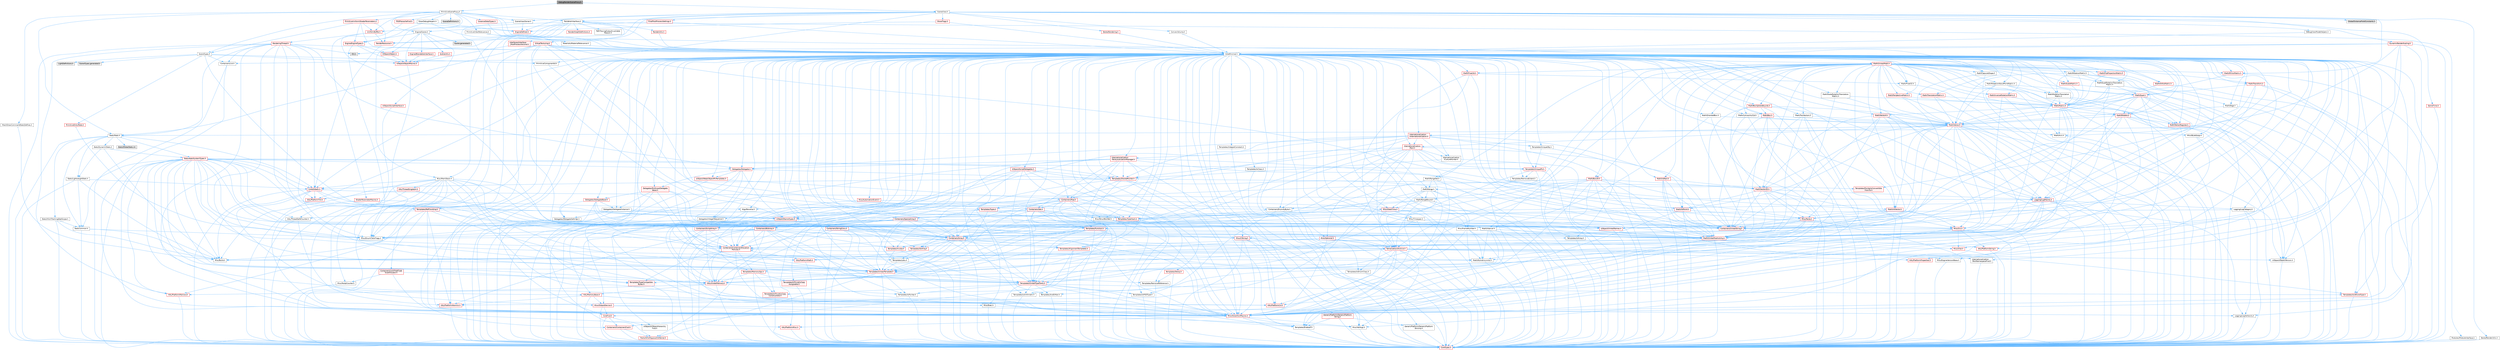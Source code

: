 digraph "DebugRenderSceneProxy.h"
{
 // INTERACTIVE_SVG=YES
 // LATEX_PDF_SIZE
  bgcolor="transparent";
  edge [fontname=Helvetica,fontsize=10,labelfontname=Helvetica,labelfontsize=10];
  node [fontname=Helvetica,fontsize=10,shape=box,height=0.2,width=0.4];
  Node1 [id="Node000001",label="DebugRenderSceneProxy.h",height=0.2,width=0.4,color="gray40", fillcolor="grey60", style="filled", fontcolor="black",tooltip=" "];
  Node1 -> Node2 [id="edge1_Node000001_Node000002",color="steelblue1",style="solid",tooltip=" "];
  Node2 [id="Node000002",label="PrimitiveSceneProxy.h",height=0.2,width=0.4,color="grey40", fillcolor="white", style="filled",URL="$dc/d1e/PrimitiveSceneProxy_8h.html",tooltip=" "];
  Node2 -> Node3 [id="edge2_Node000002_Node000003",color="steelblue1",style="solid",tooltip=" "];
  Node3 [id="Node000003",label="CoreMinimal.h",height=0.2,width=0.4,color="grey40", fillcolor="white", style="filled",URL="$d7/d67/CoreMinimal_8h.html",tooltip=" "];
  Node3 -> Node4 [id="edge3_Node000003_Node000004",color="steelblue1",style="solid",tooltip=" "];
  Node4 [id="Node000004",label="CoreTypes.h",height=0.2,width=0.4,color="red", fillcolor="#FFF0F0", style="filled",URL="$dc/dec/CoreTypes_8h.html",tooltip=" "];
  Node3 -> Node18 [id="edge4_Node000003_Node000018",color="steelblue1",style="solid",tooltip=" "];
  Node18 [id="Node000018",label="CoreFwd.h",height=0.2,width=0.4,color="red", fillcolor="#FFF0F0", style="filled",URL="$d1/d1e/CoreFwd_8h.html",tooltip=" "];
  Node18 -> Node4 [id="edge5_Node000018_Node000004",color="steelblue1",style="solid",tooltip=" "];
  Node18 -> Node19 [id="edge6_Node000018_Node000019",color="steelblue1",style="solid",tooltip=" "];
  Node19 [id="Node000019",label="Containers/ContainersFwd.h",height=0.2,width=0.4,color="red", fillcolor="#FFF0F0", style="filled",URL="$d4/d0a/ContainersFwd_8h.html",tooltip=" "];
  Node19 -> Node4 [id="edge7_Node000019_Node000004",color="steelblue1",style="solid",tooltip=" "];
  Node19 -> Node20 [id="edge8_Node000019_Node000020",color="steelblue1",style="solid",tooltip=" "];
  Node20 [id="Node000020",label="Traits/IsContiguousContainer.h",height=0.2,width=0.4,color="red", fillcolor="#FFF0F0", style="filled",URL="$d5/d3c/IsContiguousContainer_8h.html",tooltip=" "];
  Node20 -> Node4 [id="edge9_Node000020_Node000004",color="steelblue1",style="solid",tooltip=" "];
  Node18 -> Node24 [id="edge10_Node000018_Node000024",color="steelblue1",style="solid",tooltip=" "];
  Node24 [id="Node000024",label="UObject/UObjectHierarchy\lFwd.h",height=0.2,width=0.4,color="grey40", fillcolor="white", style="filled",URL="$d3/d13/UObjectHierarchyFwd_8h.html",tooltip=" "];
  Node3 -> Node24 [id="edge11_Node000003_Node000024",color="steelblue1",style="solid",tooltip=" "];
  Node3 -> Node19 [id="edge12_Node000003_Node000019",color="steelblue1",style="solid",tooltip=" "];
  Node3 -> Node25 [id="edge13_Node000003_Node000025",color="steelblue1",style="solid",tooltip=" "];
  Node25 [id="Node000025",label="Misc/VarArgs.h",height=0.2,width=0.4,color="grey40", fillcolor="white", style="filled",URL="$d5/d6f/VarArgs_8h.html",tooltip=" "];
  Node25 -> Node4 [id="edge14_Node000025_Node000004",color="steelblue1",style="solid",tooltip=" "];
  Node3 -> Node26 [id="edge15_Node000003_Node000026",color="steelblue1",style="solid",tooltip=" "];
  Node26 [id="Node000026",label="Logging/LogVerbosity.h",height=0.2,width=0.4,color="grey40", fillcolor="white", style="filled",URL="$d2/d8f/LogVerbosity_8h.html",tooltip=" "];
  Node26 -> Node4 [id="edge16_Node000026_Node000004",color="steelblue1",style="solid",tooltip=" "];
  Node3 -> Node27 [id="edge17_Node000003_Node000027",color="steelblue1",style="solid",tooltip=" "];
  Node27 [id="Node000027",label="Misc/OutputDevice.h",height=0.2,width=0.4,color="red", fillcolor="#FFF0F0", style="filled",URL="$d7/d32/OutputDevice_8h.html",tooltip=" "];
  Node27 -> Node18 [id="edge18_Node000027_Node000018",color="steelblue1",style="solid",tooltip=" "];
  Node27 -> Node4 [id="edge19_Node000027_Node000004",color="steelblue1",style="solid",tooltip=" "];
  Node27 -> Node26 [id="edge20_Node000027_Node000026",color="steelblue1",style="solid",tooltip=" "];
  Node27 -> Node25 [id="edge21_Node000027_Node000025",color="steelblue1",style="solid",tooltip=" "];
  Node3 -> Node33 [id="edge22_Node000003_Node000033",color="steelblue1",style="solid",tooltip=" "];
  Node33 [id="Node000033",label="HAL/PlatformCrt.h",height=0.2,width=0.4,color="red", fillcolor="#FFF0F0", style="filled",URL="$d8/d75/PlatformCrt_8h.html",tooltip=" "];
  Node3 -> Node43 [id="edge23_Node000003_Node000043",color="steelblue1",style="solid",tooltip=" "];
  Node43 [id="Node000043",label="HAL/PlatformMisc.h",height=0.2,width=0.4,color="red", fillcolor="#FFF0F0", style="filled",URL="$d0/df5/PlatformMisc_8h.html",tooltip=" "];
  Node43 -> Node4 [id="edge24_Node000043_Node000004",color="steelblue1",style="solid",tooltip=" "];
  Node3 -> Node62 [id="edge25_Node000003_Node000062",color="steelblue1",style="solid",tooltip=" "];
  Node62 [id="Node000062",label="Misc/AssertionMacros.h",height=0.2,width=0.4,color="red", fillcolor="#FFF0F0", style="filled",URL="$d0/dfa/AssertionMacros_8h.html",tooltip=" "];
  Node62 -> Node4 [id="edge26_Node000062_Node000004",color="steelblue1",style="solid",tooltip=" "];
  Node62 -> Node43 [id="edge27_Node000062_Node000043",color="steelblue1",style="solid",tooltip=" "];
  Node62 -> Node63 [id="edge28_Node000062_Node000063",color="steelblue1",style="solid",tooltip=" "];
  Node63 [id="Node000063",label="Templates/EnableIf.h",height=0.2,width=0.4,color="grey40", fillcolor="white", style="filled",URL="$d7/d60/EnableIf_8h.html",tooltip=" "];
  Node63 -> Node4 [id="edge29_Node000063_Node000004",color="steelblue1",style="solid",tooltip=" "];
  Node62 -> Node25 [id="edge30_Node000062_Node000025",color="steelblue1",style="solid",tooltip=" "];
  Node3 -> Node71 [id="edge31_Node000003_Node000071",color="steelblue1",style="solid",tooltip=" "];
  Node71 [id="Node000071",label="Templates/IsPointer.h",height=0.2,width=0.4,color="grey40", fillcolor="white", style="filled",URL="$d7/d05/IsPointer_8h.html",tooltip=" "];
  Node71 -> Node4 [id="edge32_Node000071_Node000004",color="steelblue1",style="solid",tooltip=" "];
  Node3 -> Node72 [id="edge33_Node000003_Node000072",color="steelblue1",style="solid",tooltip=" "];
  Node72 [id="Node000072",label="HAL/PlatformMemory.h",height=0.2,width=0.4,color="red", fillcolor="#FFF0F0", style="filled",URL="$de/d68/PlatformMemory_8h.html",tooltip=" "];
  Node72 -> Node4 [id="edge34_Node000072_Node000004",color="steelblue1",style="solid",tooltip=" "];
  Node3 -> Node55 [id="edge35_Node000003_Node000055",color="steelblue1",style="solid",tooltip=" "];
  Node55 [id="Node000055",label="HAL/PlatformAtomics.h",height=0.2,width=0.4,color="red", fillcolor="#FFF0F0", style="filled",URL="$d3/d36/PlatformAtomics_8h.html",tooltip=" "];
  Node55 -> Node4 [id="edge36_Node000055_Node000004",color="steelblue1",style="solid",tooltip=" "];
  Node3 -> Node77 [id="edge37_Node000003_Node000077",color="steelblue1",style="solid",tooltip=" "];
  Node77 [id="Node000077",label="Misc/Exec.h",height=0.2,width=0.4,color="grey40", fillcolor="white", style="filled",URL="$de/ddb/Exec_8h.html",tooltip=" "];
  Node77 -> Node4 [id="edge38_Node000077_Node000004",color="steelblue1",style="solid",tooltip=" "];
  Node77 -> Node62 [id="edge39_Node000077_Node000062",color="steelblue1",style="solid",tooltip=" "];
  Node3 -> Node78 [id="edge40_Node000003_Node000078",color="steelblue1",style="solid",tooltip=" "];
  Node78 [id="Node000078",label="HAL/MemoryBase.h",height=0.2,width=0.4,color="red", fillcolor="#FFF0F0", style="filled",URL="$d6/d9f/MemoryBase_8h.html",tooltip=" "];
  Node78 -> Node4 [id="edge41_Node000078_Node000004",color="steelblue1",style="solid",tooltip=" "];
  Node78 -> Node55 [id="edge42_Node000078_Node000055",color="steelblue1",style="solid",tooltip=" "];
  Node78 -> Node33 [id="edge43_Node000078_Node000033",color="steelblue1",style="solid",tooltip=" "];
  Node78 -> Node77 [id="edge44_Node000078_Node000077",color="steelblue1",style="solid",tooltip=" "];
  Node78 -> Node27 [id="edge45_Node000078_Node000027",color="steelblue1",style="solid",tooltip=" "];
  Node3 -> Node88 [id="edge46_Node000003_Node000088",color="steelblue1",style="solid",tooltip=" "];
  Node88 [id="Node000088",label="HAL/UnrealMemory.h",height=0.2,width=0.4,color="red", fillcolor="#FFF0F0", style="filled",URL="$d9/d96/UnrealMemory_8h.html",tooltip=" "];
  Node88 -> Node4 [id="edge47_Node000088_Node000004",color="steelblue1",style="solid",tooltip=" "];
  Node88 -> Node78 [id="edge48_Node000088_Node000078",color="steelblue1",style="solid",tooltip=" "];
  Node88 -> Node72 [id="edge49_Node000088_Node000072",color="steelblue1",style="solid",tooltip=" "];
  Node88 -> Node71 [id="edge50_Node000088_Node000071",color="steelblue1",style="solid",tooltip=" "];
  Node3 -> Node90 [id="edge51_Node000003_Node000090",color="steelblue1",style="solid",tooltip=" "];
  Node90 [id="Node000090",label="Templates/IsArithmetic.h",height=0.2,width=0.4,color="grey40", fillcolor="white", style="filled",URL="$d2/d5d/IsArithmetic_8h.html",tooltip=" "];
  Node90 -> Node4 [id="edge52_Node000090_Node000004",color="steelblue1",style="solid",tooltip=" "];
  Node3 -> Node84 [id="edge53_Node000003_Node000084",color="steelblue1",style="solid",tooltip=" "];
  Node84 [id="Node000084",label="Templates/AndOrNot.h",height=0.2,width=0.4,color="grey40", fillcolor="white", style="filled",URL="$db/d0a/AndOrNot_8h.html",tooltip=" "];
  Node84 -> Node4 [id="edge54_Node000084_Node000004",color="steelblue1",style="solid",tooltip=" "];
  Node3 -> Node91 [id="edge55_Node000003_Node000091",color="steelblue1",style="solid",tooltip=" "];
  Node91 [id="Node000091",label="Templates/IsPODType.h",height=0.2,width=0.4,color="grey40", fillcolor="white", style="filled",URL="$d7/db1/IsPODType_8h.html",tooltip=" "];
  Node91 -> Node4 [id="edge56_Node000091_Node000004",color="steelblue1",style="solid",tooltip=" "];
  Node3 -> Node92 [id="edge57_Node000003_Node000092",color="steelblue1",style="solid",tooltip=" "];
  Node92 [id="Node000092",label="Templates/IsUECoreType.h",height=0.2,width=0.4,color="red", fillcolor="#FFF0F0", style="filled",URL="$d1/db8/IsUECoreType_8h.html",tooltip=" "];
  Node92 -> Node4 [id="edge58_Node000092_Node000004",color="steelblue1",style="solid",tooltip=" "];
  Node3 -> Node85 [id="edge59_Node000003_Node000085",color="steelblue1",style="solid",tooltip=" "];
  Node85 [id="Node000085",label="Templates/IsTriviallyCopy\lConstructible.h",height=0.2,width=0.4,color="red", fillcolor="#FFF0F0", style="filled",URL="$d3/d78/IsTriviallyCopyConstructible_8h.html",tooltip=" "];
  Node85 -> Node4 [id="edge60_Node000085_Node000004",color="steelblue1",style="solid",tooltip=" "];
  Node3 -> Node93 [id="edge61_Node000003_Node000093",color="steelblue1",style="solid",tooltip=" "];
  Node93 [id="Node000093",label="Templates/UnrealTypeTraits.h",height=0.2,width=0.4,color="red", fillcolor="#FFF0F0", style="filled",URL="$d2/d2d/UnrealTypeTraits_8h.html",tooltip=" "];
  Node93 -> Node4 [id="edge62_Node000093_Node000004",color="steelblue1",style="solid",tooltip=" "];
  Node93 -> Node71 [id="edge63_Node000093_Node000071",color="steelblue1",style="solid",tooltip=" "];
  Node93 -> Node62 [id="edge64_Node000093_Node000062",color="steelblue1",style="solid",tooltip=" "];
  Node93 -> Node84 [id="edge65_Node000093_Node000084",color="steelblue1",style="solid",tooltip=" "];
  Node93 -> Node63 [id="edge66_Node000093_Node000063",color="steelblue1",style="solid",tooltip=" "];
  Node93 -> Node90 [id="edge67_Node000093_Node000090",color="steelblue1",style="solid",tooltip=" "];
  Node93 -> Node91 [id="edge68_Node000093_Node000091",color="steelblue1",style="solid",tooltip=" "];
  Node93 -> Node92 [id="edge69_Node000093_Node000092",color="steelblue1",style="solid",tooltip=" "];
  Node93 -> Node85 [id="edge70_Node000093_Node000085",color="steelblue1",style="solid",tooltip=" "];
  Node3 -> Node63 [id="edge71_Node000003_Node000063",color="steelblue1",style="solid",tooltip=" "];
  Node3 -> Node95 [id="edge72_Node000003_Node000095",color="steelblue1",style="solid",tooltip=" "];
  Node95 [id="Node000095",label="Templates/RemoveReference.h",height=0.2,width=0.4,color="grey40", fillcolor="white", style="filled",URL="$da/dbe/RemoveReference_8h.html",tooltip=" "];
  Node95 -> Node4 [id="edge73_Node000095_Node000004",color="steelblue1",style="solid",tooltip=" "];
  Node3 -> Node96 [id="edge74_Node000003_Node000096",color="steelblue1",style="solid",tooltip=" "];
  Node96 [id="Node000096",label="Templates/IntegralConstant.h",height=0.2,width=0.4,color="grey40", fillcolor="white", style="filled",URL="$db/d1b/IntegralConstant_8h.html",tooltip=" "];
  Node96 -> Node4 [id="edge75_Node000096_Node000004",color="steelblue1",style="solid",tooltip=" "];
  Node3 -> Node97 [id="edge76_Node000003_Node000097",color="steelblue1",style="solid",tooltip=" "];
  Node97 [id="Node000097",label="Templates/IsClass.h",height=0.2,width=0.4,color="grey40", fillcolor="white", style="filled",URL="$db/dcb/IsClass_8h.html",tooltip=" "];
  Node97 -> Node4 [id="edge77_Node000097_Node000004",color="steelblue1",style="solid",tooltip=" "];
  Node3 -> Node98 [id="edge78_Node000003_Node000098",color="steelblue1",style="solid",tooltip=" "];
  Node98 [id="Node000098",label="Templates/TypeCompatible\lBytes.h",height=0.2,width=0.4,color="red", fillcolor="#FFF0F0", style="filled",URL="$df/d0a/TypeCompatibleBytes_8h.html",tooltip=" "];
  Node98 -> Node4 [id="edge79_Node000098_Node000004",color="steelblue1",style="solid",tooltip=" "];
  Node3 -> Node20 [id="edge80_Node000003_Node000020",color="steelblue1",style="solid",tooltip=" "];
  Node3 -> Node99 [id="edge81_Node000003_Node000099",color="steelblue1",style="solid",tooltip=" "];
  Node99 [id="Node000099",label="Templates/UnrealTemplate.h",height=0.2,width=0.4,color="red", fillcolor="#FFF0F0", style="filled",URL="$d4/d24/UnrealTemplate_8h.html",tooltip=" "];
  Node99 -> Node4 [id="edge82_Node000099_Node000004",color="steelblue1",style="solid",tooltip=" "];
  Node99 -> Node71 [id="edge83_Node000099_Node000071",color="steelblue1",style="solid",tooltip=" "];
  Node99 -> Node88 [id="edge84_Node000099_Node000088",color="steelblue1",style="solid",tooltip=" "];
  Node99 -> Node93 [id="edge85_Node000099_Node000093",color="steelblue1",style="solid",tooltip=" "];
  Node99 -> Node95 [id="edge86_Node000099_Node000095",color="steelblue1",style="solid",tooltip=" "];
  Node99 -> Node98 [id="edge87_Node000099_Node000098",color="steelblue1",style="solid",tooltip=" "];
  Node99 -> Node20 [id="edge88_Node000099_Node000020",color="steelblue1",style="solid",tooltip=" "];
  Node3 -> Node48 [id="edge89_Node000003_Node000048",color="steelblue1",style="solid",tooltip=" "];
  Node48 [id="Node000048",label="Math/NumericLimits.h",height=0.2,width=0.4,color="grey40", fillcolor="white", style="filled",URL="$df/d1b/NumericLimits_8h.html",tooltip=" "];
  Node48 -> Node4 [id="edge90_Node000048_Node000004",color="steelblue1",style="solid",tooltip=" "];
  Node3 -> Node103 [id="edge91_Node000003_Node000103",color="steelblue1",style="solid",tooltip=" "];
  Node103 [id="Node000103",label="HAL/PlatformMath.h",height=0.2,width=0.4,color="red", fillcolor="#FFF0F0", style="filled",URL="$dc/d53/PlatformMath_8h.html",tooltip=" "];
  Node103 -> Node4 [id="edge92_Node000103_Node000004",color="steelblue1",style="solid",tooltip=" "];
  Node3 -> Node86 [id="edge93_Node000003_Node000086",color="steelblue1",style="solid",tooltip=" "];
  Node86 [id="Node000086",label="Templates/IsTriviallyCopy\lAssignable.h",height=0.2,width=0.4,color="red", fillcolor="#FFF0F0", style="filled",URL="$d2/df2/IsTriviallyCopyAssignable_8h.html",tooltip=" "];
  Node86 -> Node4 [id="edge94_Node000086_Node000004",color="steelblue1",style="solid",tooltip=" "];
  Node3 -> Node111 [id="edge95_Node000003_Node000111",color="steelblue1",style="solid",tooltip=" "];
  Node111 [id="Node000111",label="Templates/MemoryOps.h",height=0.2,width=0.4,color="red", fillcolor="#FFF0F0", style="filled",URL="$db/dea/MemoryOps_8h.html",tooltip=" "];
  Node111 -> Node4 [id="edge96_Node000111_Node000004",color="steelblue1",style="solid",tooltip=" "];
  Node111 -> Node88 [id="edge97_Node000111_Node000088",color="steelblue1",style="solid",tooltip=" "];
  Node111 -> Node86 [id="edge98_Node000111_Node000086",color="steelblue1",style="solid",tooltip=" "];
  Node111 -> Node85 [id="edge99_Node000111_Node000085",color="steelblue1",style="solid",tooltip=" "];
  Node111 -> Node93 [id="edge100_Node000111_Node000093",color="steelblue1",style="solid",tooltip=" "];
  Node3 -> Node112 [id="edge101_Node000003_Node000112",color="steelblue1",style="solid",tooltip=" "];
  Node112 [id="Node000112",label="Containers/ContainerAllocation\lPolicies.h",height=0.2,width=0.4,color="red", fillcolor="#FFF0F0", style="filled",URL="$d7/dff/ContainerAllocationPolicies_8h.html",tooltip=" "];
  Node112 -> Node4 [id="edge102_Node000112_Node000004",color="steelblue1",style="solid",tooltip=" "];
  Node112 -> Node112 [id="edge103_Node000112_Node000112",color="steelblue1",style="solid",tooltip=" "];
  Node112 -> Node103 [id="edge104_Node000112_Node000103",color="steelblue1",style="solid",tooltip=" "];
  Node112 -> Node88 [id="edge105_Node000112_Node000088",color="steelblue1",style="solid",tooltip=" "];
  Node112 -> Node48 [id="edge106_Node000112_Node000048",color="steelblue1",style="solid",tooltip=" "];
  Node112 -> Node62 [id="edge107_Node000112_Node000062",color="steelblue1",style="solid",tooltip=" "];
  Node112 -> Node111 [id="edge108_Node000112_Node000111",color="steelblue1",style="solid",tooltip=" "];
  Node112 -> Node98 [id="edge109_Node000112_Node000098",color="steelblue1",style="solid",tooltip=" "];
  Node3 -> Node115 [id="edge110_Node000003_Node000115",color="steelblue1",style="solid",tooltip=" "];
  Node115 [id="Node000115",label="Templates/IsEnumClass.h",height=0.2,width=0.4,color="grey40", fillcolor="white", style="filled",URL="$d7/d15/IsEnumClass_8h.html",tooltip=" "];
  Node115 -> Node4 [id="edge111_Node000115_Node000004",color="steelblue1",style="solid",tooltip=" "];
  Node115 -> Node84 [id="edge112_Node000115_Node000084",color="steelblue1",style="solid",tooltip=" "];
  Node3 -> Node116 [id="edge113_Node000003_Node000116",color="steelblue1",style="solid",tooltip=" "];
  Node116 [id="Node000116",label="HAL/PlatformProperties.h",height=0.2,width=0.4,color="red", fillcolor="#FFF0F0", style="filled",URL="$d9/db0/PlatformProperties_8h.html",tooltip=" "];
  Node116 -> Node4 [id="edge114_Node000116_Node000004",color="steelblue1",style="solid",tooltip=" "];
  Node3 -> Node119 [id="edge115_Node000003_Node000119",color="steelblue1",style="solid",tooltip=" "];
  Node119 [id="Node000119",label="Misc/EngineVersionBase.h",height=0.2,width=0.4,color="grey40", fillcolor="white", style="filled",URL="$d5/d2b/EngineVersionBase_8h.html",tooltip=" "];
  Node119 -> Node4 [id="edge116_Node000119_Node000004",color="steelblue1",style="solid",tooltip=" "];
  Node3 -> Node120 [id="edge117_Node000003_Node000120",color="steelblue1",style="solid",tooltip=" "];
  Node120 [id="Node000120",label="Internationalization\l/TextNamespaceFwd.h",height=0.2,width=0.4,color="grey40", fillcolor="white", style="filled",URL="$d8/d97/TextNamespaceFwd_8h.html",tooltip=" "];
  Node120 -> Node4 [id="edge118_Node000120_Node000004",color="steelblue1",style="solid",tooltip=" "];
  Node3 -> Node121 [id="edge119_Node000003_Node000121",color="steelblue1",style="solid",tooltip=" "];
  Node121 [id="Node000121",label="Serialization/Archive.h",height=0.2,width=0.4,color="red", fillcolor="#FFF0F0", style="filled",URL="$d7/d3b/Archive_8h.html",tooltip=" "];
  Node121 -> Node18 [id="edge120_Node000121_Node000018",color="steelblue1",style="solid",tooltip=" "];
  Node121 -> Node4 [id="edge121_Node000121_Node000004",color="steelblue1",style="solid",tooltip=" "];
  Node121 -> Node116 [id="edge122_Node000121_Node000116",color="steelblue1",style="solid",tooltip=" "];
  Node121 -> Node120 [id="edge123_Node000121_Node000120",color="steelblue1",style="solid",tooltip=" "];
  Node121 -> Node62 [id="edge124_Node000121_Node000062",color="steelblue1",style="solid",tooltip=" "];
  Node121 -> Node6 [id="edge125_Node000121_Node000006",color="steelblue1",style="solid",tooltip=" "];
  Node6 [id="Node000006",label="Misc/Build.h",height=0.2,width=0.4,color="grey40", fillcolor="white", style="filled",URL="$d3/dbb/Build_8h.html",tooltip=" "];
  Node121 -> Node119 [id="edge126_Node000121_Node000119",color="steelblue1",style="solid",tooltip=" "];
  Node121 -> Node25 [id="edge127_Node000121_Node000025",color="steelblue1",style="solid",tooltip=" "];
  Node121 -> Node63 [id="edge128_Node000121_Node000063",color="steelblue1",style="solid",tooltip=" "];
  Node121 -> Node115 [id="edge129_Node000121_Node000115",color="steelblue1",style="solid",tooltip=" "];
  Node121 -> Node99 [id="edge130_Node000121_Node000099",color="steelblue1",style="solid",tooltip=" "];
  Node121 -> Node124 [id="edge131_Node000121_Node000124",color="steelblue1",style="solid",tooltip=" "];
  Node124 [id="Node000124",label="UObject/ObjectVersion.h",height=0.2,width=0.4,color="grey40", fillcolor="white", style="filled",URL="$da/d63/ObjectVersion_8h.html",tooltip=" "];
  Node124 -> Node4 [id="edge132_Node000124_Node000004",color="steelblue1",style="solid",tooltip=" "];
  Node3 -> Node125 [id="edge133_Node000003_Node000125",color="steelblue1",style="solid",tooltip=" "];
  Node125 [id="Node000125",label="Templates/Less.h",height=0.2,width=0.4,color="grey40", fillcolor="white", style="filled",URL="$de/dc8/Less_8h.html",tooltip=" "];
  Node125 -> Node4 [id="edge134_Node000125_Node000004",color="steelblue1",style="solid",tooltip=" "];
  Node125 -> Node99 [id="edge135_Node000125_Node000099",color="steelblue1",style="solid",tooltip=" "];
  Node3 -> Node126 [id="edge136_Node000003_Node000126",color="steelblue1",style="solid",tooltip=" "];
  Node126 [id="Node000126",label="Templates/Sorting.h",height=0.2,width=0.4,color="red", fillcolor="#FFF0F0", style="filled",URL="$d3/d9e/Sorting_8h.html",tooltip=" "];
  Node126 -> Node4 [id="edge137_Node000126_Node000004",color="steelblue1",style="solid",tooltip=" "];
  Node126 -> Node103 [id="edge138_Node000126_Node000103",color="steelblue1",style="solid",tooltip=" "];
  Node126 -> Node125 [id="edge139_Node000126_Node000125",color="steelblue1",style="solid",tooltip=" "];
  Node3 -> Node137 [id="edge140_Node000003_Node000137",color="steelblue1",style="solid",tooltip=" "];
  Node137 [id="Node000137",label="Misc/Char.h",height=0.2,width=0.4,color="red", fillcolor="#FFF0F0", style="filled",URL="$d0/d58/Char_8h.html",tooltip=" "];
  Node137 -> Node4 [id="edge141_Node000137_Node000004",color="steelblue1",style="solid",tooltip=" "];
  Node3 -> Node140 [id="edge142_Node000003_Node000140",color="steelblue1",style="solid",tooltip=" "];
  Node140 [id="Node000140",label="GenericPlatform/GenericPlatform\lStricmp.h",height=0.2,width=0.4,color="grey40", fillcolor="white", style="filled",URL="$d2/d86/GenericPlatformStricmp_8h.html",tooltip=" "];
  Node140 -> Node4 [id="edge143_Node000140_Node000004",color="steelblue1",style="solid",tooltip=" "];
  Node3 -> Node141 [id="edge144_Node000003_Node000141",color="steelblue1",style="solid",tooltip=" "];
  Node141 [id="Node000141",label="GenericPlatform/GenericPlatform\lString.h",height=0.2,width=0.4,color="red", fillcolor="#FFF0F0", style="filled",URL="$dd/d20/GenericPlatformString_8h.html",tooltip=" "];
  Node141 -> Node4 [id="edge145_Node000141_Node000004",color="steelblue1",style="solid",tooltip=" "];
  Node141 -> Node140 [id="edge146_Node000141_Node000140",color="steelblue1",style="solid",tooltip=" "];
  Node141 -> Node63 [id="edge147_Node000141_Node000063",color="steelblue1",style="solid",tooltip=" "];
  Node3 -> Node74 [id="edge148_Node000003_Node000074",color="steelblue1",style="solid",tooltip=" "];
  Node74 [id="Node000074",label="HAL/PlatformString.h",height=0.2,width=0.4,color="red", fillcolor="#FFF0F0", style="filled",URL="$db/db5/PlatformString_8h.html",tooltip=" "];
  Node74 -> Node4 [id="edge149_Node000074_Node000004",color="steelblue1",style="solid",tooltip=" "];
  Node3 -> Node144 [id="edge150_Node000003_Node000144",color="steelblue1",style="solid",tooltip=" "];
  Node144 [id="Node000144",label="Misc/CString.h",height=0.2,width=0.4,color="red", fillcolor="#FFF0F0", style="filled",URL="$d2/d49/CString_8h.html",tooltip=" "];
  Node144 -> Node4 [id="edge151_Node000144_Node000004",color="steelblue1",style="solid",tooltip=" "];
  Node144 -> Node33 [id="edge152_Node000144_Node000033",color="steelblue1",style="solid",tooltip=" "];
  Node144 -> Node74 [id="edge153_Node000144_Node000074",color="steelblue1",style="solid",tooltip=" "];
  Node144 -> Node62 [id="edge154_Node000144_Node000062",color="steelblue1",style="solid",tooltip=" "];
  Node144 -> Node137 [id="edge155_Node000144_Node000137",color="steelblue1",style="solid",tooltip=" "];
  Node144 -> Node25 [id="edge156_Node000144_Node000025",color="steelblue1",style="solid",tooltip=" "];
  Node3 -> Node145 [id="edge157_Node000003_Node000145",color="steelblue1",style="solid",tooltip=" "];
  Node145 [id="Node000145",label="Misc/Crc.h",height=0.2,width=0.4,color="red", fillcolor="#FFF0F0", style="filled",URL="$d4/dd2/Crc_8h.html",tooltip=" "];
  Node145 -> Node4 [id="edge158_Node000145_Node000004",color="steelblue1",style="solid",tooltip=" "];
  Node145 -> Node74 [id="edge159_Node000145_Node000074",color="steelblue1",style="solid",tooltip=" "];
  Node145 -> Node62 [id="edge160_Node000145_Node000062",color="steelblue1",style="solid",tooltip=" "];
  Node145 -> Node144 [id="edge161_Node000145_Node000144",color="steelblue1",style="solid",tooltip=" "];
  Node145 -> Node137 [id="edge162_Node000145_Node000137",color="steelblue1",style="solid",tooltip=" "];
  Node145 -> Node93 [id="edge163_Node000145_Node000093",color="steelblue1",style="solid",tooltip=" "];
  Node3 -> Node136 [id="edge164_Node000003_Node000136",color="steelblue1",style="solid",tooltip=" "];
  Node136 [id="Node000136",label="Math/UnrealMathUtility.h",height=0.2,width=0.4,color="red", fillcolor="#FFF0F0", style="filled",URL="$db/db8/UnrealMathUtility_8h.html",tooltip=" "];
  Node136 -> Node4 [id="edge165_Node000136_Node000004",color="steelblue1",style="solid",tooltip=" "];
  Node136 -> Node62 [id="edge166_Node000136_Node000062",color="steelblue1",style="solid",tooltip=" "];
  Node136 -> Node103 [id="edge167_Node000136_Node000103",color="steelblue1",style="solid",tooltip=" "];
  Node3 -> Node146 [id="edge168_Node000003_Node000146",color="steelblue1",style="solid",tooltip=" "];
  Node146 [id="Node000146",label="Containers/UnrealString.h",height=0.2,width=0.4,color="red", fillcolor="#FFF0F0", style="filled",URL="$d5/dba/UnrealString_8h.html",tooltip=" "];
  Node3 -> Node150 [id="edge169_Node000003_Node000150",color="steelblue1",style="solid",tooltip=" "];
  Node150 [id="Node000150",label="Containers/Array.h",height=0.2,width=0.4,color="red", fillcolor="#FFF0F0", style="filled",URL="$df/dd0/Array_8h.html",tooltip=" "];
  Node150 -> Node4 [id="edge170_Node000150_Node000004",color="steelblue1",style="solid",tooltip=" "];
  Node150 -> Node62 [id="edge171_Node000150_Node000062",color="steelblue1",style="solid",tooltip=" "];
  Node150 -> Node88 [id="edge172_Node000150_Node000088",color="steelblue1",style="solid",tooltip=" "];
  Node150 -> Node93 [id="edge173_Node000150_Node000093",color="steelblue1",style="solid",tooltip=" "];
  Node150 -> Node99 [id="edge174_Node000150_Node000099",color="steelblue1",style="solid",tooltip=" "];
  Node150 -> Node112 [id="edge175_Node000150_Node000112",color="steelblue1",style="solid",tooltip=" "];
  Node150 -> Node121 [id="edge176_Node000150_Node000121",color="steelblue1",style="solid",tooltip=" "];
  Node150 -> Node129 [id="edge177_Node000150_Node000129",color="steelblue1",style="solid",tooltip=" "];
  Node129 [id="Node000129",label="Templates/Invoke.h",height=0.2,width=0.4,color="red", fillcolor="#FFF0F0", style="filled",URL="$d7/deb/Invoke_8h.html",tooltip=" "];
  Node129 -> Node4 [id="edge178_Node000129_Node000004",color="steelblue1",style="solid",tooltip=" "];
  Node129 -> Node99 [id="edge179_Node000129_Node000099",color="steelblue1",style="solid",tooltip=" "];
  Node150 -> Node125 [id="edge180_Node000150_Node000125",color="steelblue1",style="solid",tooltip=" "];
  Node150 -> Node126 [id="edge181_Node000150_Node000126",color="steelblue1",style="solid",tooltip=" "];
  Node150 -> Node173 [id="edge182_Node000150_Node000173",color="steelblue1",style="solid",tooltip=" "];
  Node173 [id="Node000173",label="Templates/AlignmentTemplates.h",height=0.2,width=0.4,color="red", fillcolor="#FFF0F0", style="filled",URL="$dd/d32/AlignmentTemplates_8h.html",tooltip=" "];
  Node173 -> Node4 [id="edge183_Node000173_Node000004",color="steelblue1",style="solid",tooltip=" "];
  Node173 -> Node71 [id="edge184_Node000173_Node000071",color="steelblue1",style="solid",tooltip=" "];
  Node3 -> Node174 [id="edge185_Node000003_Node000174",color="steelblue1",style="solid",tooltip=" "];
  Node174 [id="Node000174",label="Misc/FrameNumber.h",height=0.2,width=0.4,color="grey40", fillcolor="white", style="filled",URL="$dd/dbd/FrameNumber_8h.html",tooltip=" "];
  Node174 -> Node4 [id="edge186_Node000174_Node000004",color="steelblue1",style="solid",tooltip=" "];
  Node174 -> Node48 [id="edge187_Node000174_Node000048",color="steelblue1",style="solid",tooltip=" "];
  Node174 -> Node136 [id="edge188_Node000174_Node000136",color="steelblue1",style="solid",tooltip=" "];
  Node174 -> Node63 [id="edge189_Node000174_Node000063",color="steelblue1",style="solid",tooltip=" "];
  Node174 -> Node93 [id="edge190_Node000174_Node000093",color="steelblue1",style="solid",tooltip=" "];
  Node3 -> Node175 [id="edge191_Node000003_Node000175",color="steelblue1",style="solid",tooltip=" "];
  Node175 [id="Node000175",label="Misc/Timespan.h",height=0.2,width=0.4,color="grey40", fillcolor="white", style="filled",URL="$da/dd9/Timespan_8h.html",tooltip=" "];
  Node175 -> Node4 [id="edge192_Node000175_Node000004",color="steelblue1",style="solid",tooltip=" "];
  Node175 -> Node176 [id="edge193_Node000175_Node000176",color="steelblue1",style="solid",tooltip=" "];
  Node176 [id="Node000176",label="Math/Interval.h",height=0.2,width=0.4,color="grey40", fillcolor="white", style="filled",URL="$d1/d55/Interval_8h.html",tooltip=" "];
  Node176 -> Node4 [id="edge194_Node000176_Node000004",color="steelblue1",style="solid",tooltip=" "];
  Node176 -> Node90 [id="edge195_Node000176_Node000090",color="steelblue1",style="solid",tooltip=" "];
  Node176 -> Node93 [id="edge196_Node000176_Node000093",color="steelblue1",style="solid",tooltip=" "];
  Node176 -> Node48 [id="edge197_Node000176_Node000048",color="steelblue1",style="solid",tooltip=" "];
  Node176 -> Node136 [id="edge198_Node000176_Node000136",color="steelblue1",style="solid",tooltip=" "];
  Node175 -> Node136 [id="edge199_Node000175_Node000136",color="steelblue1",style="solid",tooltip=" "];
  Node175 -> Node62 [id="edge200_Node000175_Node000062",color="steelblue1",style="solid",tooltip=" "];
  Node3 -> Node177 [id="edge201_Node000003_Node000177",color="steelblue1",style="solid",tooltip=" "];
  Node177 [id="Node000177",label="Containers/StringConv.h",height=0.2,width=0.4,color="red", fillcolor="#FFF0F0", style="filled",URL="$d3/ddf/StringConv_8h.html",tooltip=" "];
  Node177 -> Node4 [id="edge202_Node000177_Node000004",color="steelblue1",style="solid",tooltip=" "];
  Node177 -> Node62 [id="edge203_Node000177_Node000062",color="steelblue1",style="solid",tooltip=" "];
  Node177 -> Node112 [id="edge204_Node000177_Node000112",color="steelblue1",style="solid",tooltip=" "];
  Node177 -> Node150 [id="edge205_Node000177_Node000150",color="steelblue1",style="solid",tooltip=" "];
  Node177 -> Node144 [id="edge206_Node000177_Node000144",color="steelblue1",style="solid",tooltip=" "];
  Node177 -> Node178 [id="edge207_Node000177_Node000178",color="steelblue1",style="solid",tooltip=" "];
  Node178 [id="Node000178",label="Templates/IsArray.h",height=0.2,width=0.4,color="grey40", fillcolor="white", style="filled",URL="$d8/d8d/IsArray_8h.html",tooltip=" "];
  Node178 -> Node4 [id="edge208_Node000178_Node000004",color="steelblue1",style="solid",tooltip=" "];
  Node177 -> Node99 [id="edge209_Node000177_Node000099",color="steelblue1",style="solid",tooltip=" "];
  Node177 -> Node93 [id="edge210_Node000177_Node000093",color="steelblue1",style="solid",tooltip=" "];
  Node177 -> Node20 [id="edge211_Node000177_Node000020",color="steelblue1",style="solid",tooltip=" "];
  Node3 -> Node179 [id="edge212_Node000003_Node000179",color="steelblue1",style="solid",tooltip=" "];
  Node179 [id="Node000179",label="UObject/UnrealNames.h",height=0.2,width=0.4,color="red", fillcolor="#FFF0F0", style="filled",URL="$d8/db1/UnrealNames_8h.html",tooltip=" "];
  Node179 -> Node4 [id="edge213_Node000179_Node000004",color="steelblue1",style="solid",tooltip=" "];
  Node3 -> Node181 [id="edge214_Node000003_Node000181",color="steelblue1",style="solid",tooltip=" "];
  Node181 [id="Node000181",label="UObject/NameTypes.h",height=0.2,width=0.4,color="red", fillcolor="#FFF0F0", style="filled",URL="$d6/d35/NameTypes_8h.html",tooltip=" "];
  Node181 -> Node4 [id="edge215_Node000181_Node000004",color="steelblue1",style="solid",tooltip=" "];
  Node181 -> Node62 [id="edge216_Node000181_Node000062",color="steelblue1",style="solid",tooltip=" "];
  Node181 -> Node88 [id="edge217_Node000181_Node000088",color="steelblue1",style="solid",tooltip=" "];
  Node181 -> Node93 [id="edge218_Node000181_Node000093",color="steelblue1",style="solid",tooltip=" "];
  Node181 -> Node99 [id="edge219_Node000181_Node000099",color="steelblue1",style="solid",tooltip=" "];
  Node181 -> Node146 [id="edge220_Node000181_Node000146",color="steelblue1",style="solid",tooltip=" "];
  Node181 -> Node177 [id="edge221_Node000181_Node000177",color="steelblue1",style="solid",tooltip=" "];
  Node181 -> Node179 [id="edge222_Node000181_Node000179",color="steelblue1",style="solid",tooltip=" "];
  Node3 -> Node189 [id="edge223_Node000003_Node000189",color="steelblue1",style="solid",tooltip=" "];
  Node189 [id="Node000189",label="Misc/Parse.h",height=0.2,width=0.4,color="red", fillcolor="#FFF0F0", style="filled",URL="$dc/d71/Parse_8h.html",tooltip=" "];
  Node189 -> Node146 [id="edge224_Node000189_Node000146",color="steelblue1",style="solid",tooltip=" "];
  Node189 -> Node4 [id="edge225_Node000189_Node000004",color="steelblue1",style="solid",tooltip=" "];
  Node189 -> Node33 [id="edge226_Node000189_Node000033",color="steelblue1",style="solid",tooltip=" "];
  Node189 -> Node6 [id="edge227_Node000189_Node000006",color="steelblue1",style="solid",tooltip=" "];
  Node189 -> Node50 [id="edge228_Node000189_Node000050",color="steelblue1",style="solid",tooltip=" "];
  Node50 [id="Node000050",label="Misc/EnumClassFlags.h",height=0.2,width=0.4,color="grey40", fillcolor="white", style="filled",URL="$d8/de7/EnumClassFlags_8h.html",tooltip=" "];
  Node189 -> Node190 [id="edge229_Node000189_Node000190",color="steelblue1",style="solid",tooltip=" "];
  Node190 [id="Node000190",label="Templates/Function.h",height=0.2,width=0.4,color="red", fillcolor="#FFF0F0", style="filled",URL="$df/df5/Function_8h.html",tooltip=" "];
  Node190 -> Node4 [id="edge230_Node000190_Node000004",color="steelblue1",style="solid",tooltip=" "];
  Node190 -> Node62 [id="edge231_Node000190_Node000062",color="steelblue1",style="solid",tooltip=" "];
  Node190 -> Node88 [id="edge232_Node000190_Node000088",color="steelblue1",style="solid",tooltip=" "];
  Node190 -> Node93 [id="edge233_Node000190_Node000093",color="steelblue1",style="solid",tooltip=" "];
  Node190 -> Node129 [id="edge234_Node000190_Node000129",color="steelblue1",style="solid",tooltip=" "];
  Node190 -> Node99 [id="edge235_Node000190_Node000099",color="steelblue1",style="solid",tooltip=" "];
  Node190 -> Node136 [id="edge236_Node000190_Node000136",color="steelblue1",style="solid",tooltip=" "];
  Node3 -> Node173 [id="edge237_Node000003_Node000173",color="steelblue1",style="solid",tooltip=" "];
  Node3 -> Node192 [id="edge238_Node000003_Node000192",color="steelblue1",style="solid",tooltip=" "];
  Node192 [id="Node000192",label="Misc/StructBuilder.h",height=0.2,width=0.4,color="grey40", fillcolor="white", style="filled",URL="$d9/db3/StructBuilder_8h.html",tooltip=" "];
  Node192 -> Node4 [id="edge239_Node000192_Node000004",color="steelblue1",style="solid",tooltip=" "];
  Node192 -> Node136 [id="edge240_Node000192_Node000136",color="steelblue1",style="solid",tooltip=" "];
  Node192 -> Node173 [id="edge241_Node000192_Node000173",color="steelblue1",style="solid",tooltip=" "];
  Node3 -> Node105 [id="edge242_Node000003_Node000105",color="steelblue1",style="solid",tooltip=" "];
  Node105 [id="Node000105",label="Templates/Decay.h",height=0.2,width=0.4,color="red", fillcolor="#FFF0F0", style="filled",URL="$dd/d0f/Decay_8h.html",tooltip=" "];
  Node105 -> Node4 [id="edge243_Node000105_Node000004",color="steelblue1",style="solid",tooltip=" "];
  Node105 -> Node95 [id="edge244_Node000105_Node000095",color="steelblue1",style="solid",tooltip=" "];
  Node3 -> Node193 [id="edge245_Node000003_Node000193",color="steelblue1",style="solid",tooltip=" "];
  Node193 [id="Node000193",label="Templates/PointerIsConvertible\lFromTo.h",height=0.2,width=0.4,color="red", fillcolor="#FFF0F0", style="filled",URL="$d6/d65/PointerIsConvertibleFromTo_8h.html",tooltip=" "];
  Node193 -> Node4 [id="edge246_Node000193_Node000004",color="steelblue1",style="solid",tooltip=" "];
  Node3 -> Node129 [id="edge247_Node000003_Node000129",color="steelblue1",style="solid",tooltip=" "];
  Node3 -> Node190 [id="edge248_Node000003_Node000190",color="steelblue1",style="solid",tooltip=" "];
  Node3 -> Node162 [id="edge249_Node000003_Node000162",color="steelblue1",style="solid",tooltip=" "];
  Node162 [id="Node000162",label="Templates/TypeHash.h",height=0.2,width=0.4,color="red", fillcolor="#FFF0F0", style="filled",URL="$d1/d62/TypeHash_8h.html",tooltip=" "];
  Node162 -> Node4 [id="edge250_Node000162_Node000004",color="steelblue1",style="solid",tooltip=" "];
  Node162 -> Node145 [id="edge251_Node000162_Node000145",color="steelblue1",style="solid",tooltip=" "];
  Node3 -> Node194 [id="edge252_Node000003_Node000194",color="steelblue1",style="solid",tooltip=" "];
  Node194 [id="Node000194",label="Containers/ScriptArray.h",height=0.2,width=0.4,color="red", fillcolor="#FFF0F0", style="filled",URL="$dc/daf/ScriptArray_8h.html",tooltip=" "];
  Node194 -> Node4 [id="edge253_Node000194_Node000004",color="steelblue1",style="solid",tooltip=" "];
  Node194 -> Node62 [id="edge254_Node000194_Node000062",color="steelblue1",style="solid",tooltip=" "];
  Node194 -> Node88 [id="edge255_Node000194_Node000088",color="steelblue1",style="solid",tooltip=" "];
  Node194 -> Node112 [id="edge256_Node000194_Node000112",color="steelblue1",style="solid",tooltip=" "];
  Node194 -> Node150 [id="edge257_Node000194_Node000150",color="steelblue1",style="solid",tooltip=" "];
  Node3 -> Node195 [id="edge258_Node000003_Node000195",color="steelblue1",style="solid",tooltip=" "];
  Node195 [id="Node000195",label="Containers/BitArray.h",height=0.2,width=0.4,color="red", fillcolor="#FFF0F0", style="filled",URL="$d1/de4/BitArray_8h.html",tooltip=" "];
  Node195 -> Node112 [id="edge259_Node000195_Node000112",color="steelblue1",style="solid",tooltip=" "];
  Node195 -> Node4 [id="edge260_Node000195_Node000004",color="steelblue1",style="solid",tooltip=" "];
  Node195 -> Node55 [id="edge261_Node000195_Node000055",color="steelblue1",style="solid",tooltip=" "];
  Node195 -> Node88 [id="edge262_Node000195_Node000088",color="steelblue1",style="solid",tooltip=" "];
  Node195 -> Node136 [id="edge263_Node000195_Node000136",color="steelblue1",style="solid",tooltip=" "];
  Node195 -> Node62 [id="edge264_Node000195_Node000062",color="steelblue1",style="solid",tooltip=" "];
  Node195 -> Node50 [id="edge265_Node000195_Node000050",color="steelblue1",style="solid",tooltip=" "];
  Node195 -> Node121 [id="edge266_Node000195_Node000121",color="steelblue1",style="solid",tooltip=" "];
  Node195 -> Node63 [id="edge267_Node000195_Node000063",color="steelblue1",style="solid",tooltip=" "];
  Node195 -> Node129 [id="edge268_Node000195_Node000129",color="steelblue1",style="solid",tooltip=" "];
  Node195 -> Node99 [id="edge269_Node000195_Node000099",color="steelblue1",style="solid",tooltip=" "];
  Node195 -> Node93 [id="edge270_Node000195_Node000093",color="steelblue1",style="solid",tooltip=" "];
  Node3 -> Node196 [id="edge271_Node000003_Node000196",color="steelblue1",style="solid",tooltip=" "];
  Node196 [id="Node000196",label="Containers/SparseArray.h",height=0.2,width=0.4,color="red", fillcolor="#FFF0F0", style="filled",URL="$d5/dbf/SparseArray_8h.html",tooltip=" "];
  Node196 -> Node4 [id="edge272_Node000196_Node000004",color="steelblue1",style="solid",tooltip=" "];
  Node196 -> Node62 [id="edge273_Node000196_Node000062",color="steelblue1",style="solid",tooltip=" "];
  Node196 -> Node88 [id="edge274_Node000196_Node000088",color="steelblue1",style="solid",tooltip=" "];
  Node196 -> Node93 [id="edge275_Node000196_Node000093",color="steelblue1",style="solid",tooltip=" "];
  Node196 -> Node99 [id="edge276_Node000196_Node000099",color="steelblue1",style="solid",tooltip=" "];
  Node196 -> Node112 [id="edge277_Node000196_Node000112",color="steelblue1",style="solid",tooltip=" "];
  Node196 -> Node125 [id="edge278_Node000196_Node000125",color="steelblue1",style="solid",tooltip=" "];
  Node196 -> Node150 [id="edge279_Node000196_Node000150",color="steelblue1",style="solid",tooltip=" "];
  Node196 -> Node136 [id="edge280_Node000196_Node000136",color="steelblue1",style="solid",tooltip=" "];
  Node196 -> Node194 [id="edge281_Node000196_Node000194",color="steelblue1",style="solid",tooltip=" "];
  Node196 -> Node195 [id="edge282_Node000196_Node000195",color="steelblue1",style="solid",tooltip=" "];
  Node196 -> Node146 [id="edge283_Node000196_Node000146",color="steelblue1",style="solid",tooltip=" "];
  Node3 -> Node212 [id="edge284_Node000003_Node000212",color="steelblue1",style="solid",tooltip=" "];
  Node212 [id="Node000212",label="Containers/Set.h",height=0.2,width=0.4,color="red", fillcolor="#FFF0F0", style="filled",URL="$d4/d45/Set_8h.html",tooltip=" "];
  Node212 -> Node112 [id="edge285_Node000212_Node000112",color="steelblue1",style="solid",tooltip=" "];
  Node212 -> Node196 [id="edge286_Node000212_Node000196",color="steelblue1",style="solid",tooltip=" "];
  Node212 -> Node19 [id="edge287_Node000212_Node000019",color="steelblue1",style="solid",tooltip=" "];
  Node212 -> Node136 [id="edge288_Node000212_Node000136",color="steelblue1",style="solid",tooltip=" "];
  Node212 -> Node62 [id="edge289_Node000212_Node000062",color="steelblue1",style="solid",tooltip=" "];
  Node212 -> Node192 [id="edge290_Node000212_Node000192",color="steelblue1",style="solid",tooltip=" "];
  Node212 -> Node190 [id="edge291_Node000212_Node000190",color="steelblue1",style="solid",tooltip=" "];
  Node212 -> Node126 [id="edge292_Node000212_Node000126",color="steelblue1",style="solid",tooltip=" "];
  Node212 -> Node162 [id="edge293_Node000212_Node000162",color="steelblue1",style="solid",tooltip=" "];
  Node212 -> Node99 [id="edge294_Node000212_Node000099",color="steelblue1",style="solid",tooltip=" "];
  Node3 -> Node215 [id="edge295_Node000003_Node000215",color="steelblue1",style="solid",tooltip=" "];
  Node215 [id="Node000215",label="Algo/Reverse.h",height=0.2,width=0.4,color="grey40", fillcolor="white", style="filled",URL="$d5/d93/Reverse_8h.html",tooltip=" "];
  Node215 -> Node4 [id="edge296_Node000215_Node000004",color="steelblue1",style="solid",tooltip=" "];
  Node215 -> Node99 [id="edge297_Node000215_Node000099",color="steelblue1",style="solid",tooltip=" "];
  Node3 -> Node216 [id="edge298_Node000003_Node000216",color="steelblue1",style="solid",tooltip=" "];
  Node216 [id="Node000216",label="Containers/Map.h",height=0.2,width=0.4,color="red", fillcolor="#FFF0F0", style="filled",URL="$df/d79/Map_8h.html",tooltip=" "];
  Node216 -> Node4 [id="edge299_Node000216_Node000004",color="steelblue1",style="solid",tooltip=" "];
  Node216 -> Node215 [id="edge300_Node000216_Node000215",color="steelblue1",style="solid",tooltip=" "];
  Node216 -> Node212 [id="edge301_Node000216_Node000212",color="steelblue1",style="solid",tooltip=" "];
  Node216 -> Node146 [id="edge302_Node000216_Node000146",color="steelblue1",style="solid",tooltip=" "];
  Node216 -> Node62 [id="edge303_Node000216_Node000062",color="steelblue1",style="solid",tooltip=" "];
  Node216 -> Node192 [id="edge304_Node000216_Node000192",color="steelblue1",style="solid",tooltip=" "];
  Node216 -> Node190 [id="edge305_Node000216_Node000190",color="steelblue1",style="solid",tooltip=" "];
  Node216 -> Node126 [id="edge306_Node000216_Node000126",color="steelblue1",style="solid",tooltip=" "];
  Node216 -> Node217 [id="edge307_Node000216_Node000217",color="steelblue1",style="solid",tooltip=" "];
  Node217 [id="Node000217",label="Templates/Tuple.h",height=0.2,width=0.4,color="red", fillcolor="#FFF0F0", style="filled",URL="$d2/d4f/Tuple_8h.html",tooltip=" "];
  Node217 -> Node4 [id="edge308_Node000217_Node000004",color="steelblue1",style="solid",tooltip=" "];
  Node217 -> Node99 [id="edge309_Node000217_Node000099",color="steelblue1",style="solid",tooltip=" "];
  Node217 -> Node218 [id="edge310_Node000217_Node000218",color="steelblue1",style="solid",tooltip=" "];
  Node218 [id="Node000218",label="Delegates/IntegerSequence.h",height=0.2,width=0.4,color="grey40", fillcolor="white", style="filled",URL="$d2/dcc/IntegerSequence_8h.html",tooltip=" "];
  Node218 -> Node4 [id="edge311_Node000218_Node000004",color="steelblue1",style="solid",tooltip=" "];
  Node217 -> Node129 [id="edge312_Node000217_Node000129",color="steelblue1",style="solid",tooltip=" "];
  Node217 -> Node162 [id="edge313_Node000217_Node000162",color="steelblue1",style="solid",tooltip=" "];
  Node216 -> Node99 [id="edge314_Node000216_Node000099",color="steelblue1",style="solid",tooltip=" "];
  Node216 -> Node93 [id="edge315_Node000216_Node000093",color="steelblue1",style="solid",tooltip=" "];
  Node3 -> Node220 [id="edge316_Node000003_Node000220",color="steelblue1",style="solid",tooltip=" "];
  Node220 [id="Node000220",label="Math/IntPoint.h",height=0.2,width=0.4,color="red", fillcolor="#FFF0F0", style="filled",URL="$d3/df7/IntPoint_8h.html",tooltip=" "];
  Node220 -> Node4 [id="edge317_Node000220_Node000004",color="steelblue1",style="solid",tooltip=" "];
  Node220 -> Node62 [id="edge318_Node000220_Node000062",color="steelblue1",style="solid",tooltip=" "];
  Node220 -> Node189 [id="edge319_Node000220_Node000189",color="steelblue1",style="solid",tooltip=" "];
  Node220 -> Node136 [id="edge320_Node000220_Node000136",color="steelblue1",style="solid",tooltip=" "];
  Node220 -> Node146 [id="edge321_Node000220_Node000146",color="steelblue1",style="solid",tooltip=" "];
  Node220 -> Node162 [id="edge322_Node000220_Node000162",color="steelblue1",style="solid",tooltip=" "];
  Node3 -> Node222 [id="edge323_Node000003_Node000222",color="steelblue1",style="solid",tooltip=" "];
  Node222 [id="Node000222",label="Math/IntVector.h",height=0.2,width=0.4,color="red", fillcolor="#FFF0F0", style="filled",URL="$d7/d44/IntVector_8h.html",tooltip=" "];
  Node222 -> Node4 [id="edge324_Node000222_Node000004",color="steelblue1",style="solid",tooltip=" "];
  Node222 -> Node145 [id="edge325_Node000222_Node000145",color="steelblue1",style="solid",tooltip=" "];
  Node222 -> Node189 [id="edge326_Node000222_Node000189",color="steelblue1",style="solid",tooltip=" "];
  Node222 -> Node136 [id="edge327_Node000222_Node000136",color="steelblue1",style="solid",tooltip=" "];
  Node222 -> Node146 [id="edge328_Node000222_Node000146",color="steelblue1",style="solid",tooltip=" "];
  Node3 -> Node223 [id="edge329_Node000003_Node000223",color="steelblue1",style="solid",tooltip=" "];
  Node223 [id="Node000223",label="Logging/LogCategory.h",height=0.2,width=0.4,color="grey40", fillcolor="white", style="filled",URL="$d9/d36/LogCategory_8h.html",tooltip=" "];
  Node223 -> Node4 [id="edge330_Node000223_Node000004",color="steelblue1",style="solid",tooltip=" "];
  Node223 -> Node26 [id="edge331_Node000223_Node000026",color="steelblue1",style="solid",tooltip=" "];
  Node223 -> Node181 [id="edge332_Node000223_Node000181",color="steelblue1",style="solid",tooltip=" "];
  Node3 -> Node224 [id="edge333_Node000003_Node000224",color="steelblue1",style="solid",tooltip=" "];
  Node224 [id="Node000224",label="Logging/LogMacros.h",height=0.2,width=0.4,color="red", fillcolor="#FFF0F0", style="filled",URL="$d0/d16/LogMacros_8h.html",tooltip=" "];
  Node224 -> Node146 [id="edge334_Node000224_Node000146",color="steelblue1",style="solid",tooltip=" "];
  Node224 -> Node4 [id="edge335_Node000224_Node000004",color="steelblue1",style="solid",tooltip=" "];
  Node224 -> Node223 [id="edge336_Node000224_Node000223",color="steelblue1",style="solid",tooltip=" "];
  Node224 -> Node26 [id="edge337_Node000224_Node000026",color="steelblue1",style="solid",tooltip=" "];
  Node224 -> Node62 [id="edge338_Node000224_Node000062",color="steelblue1",style="solid",tooltip=" "];
  Node224 -> Node6 [id="edge339_Node000224_Node000006",color="steelblue1",style="solid",tooltip=" "];
  Node224 -> Node25 [id="edge340_Node000224_Node000025",color="steelblue1",style="solid",tooltip=" "];
  Node224 -> Node63 [id="edge341_Node000224_Node000063",color="steelblue1",style="solid",tooltip=" "];
  Node3 -> Node227 [id="edge342_Node000003_Node000227",color="steelblue1",style="solid",tooltip=" "];
  Node227 [id="Node000227",label="Math/Vector2D.h",height=0.2,width=0.4,color="red", fillcolor="#FFF0F0", style="filled",URL="$d3/db0/Vector2D_8h.html",tooltip=" "];
  Node227 -> Node4 [id="edge343_Node000227_Node000004",color="steelblue1",style="solid",tooltip=" "];
  Node227 -> Node62 [id="edge344_Node000227_Node000062",color="steelblue1",style="solid",tooltip=" "];
  Node227 -> Node145 [id="edge345_Node000227_Node000145",color="steelblue1",style="solid",tooltip=" "];
  Node227 -> Node136 [id="edge346_Node000227_Node000136",color="steelblue1",style="solid",tooltip=" "];
  Node227 -> Node146 [id="edge347_Node000227_Node000146",color="steelblue1",style="solid",tooltip=" "];
  Node227 -> Node189 [id="edge348_Node000227_Node000189",color="steelblue1",style="solid",tooltip=" "];
  Node227 -> Node220 [id="edge349_Node000227_Node000220",color="steelblue1",style="solid",tooltip=" "];
  Node227 -> Node224 [id="edge350_Node000227_Node000224",color="steelblue1",style="solid",tooltip=" "];
  Node3 -> Node231 [id="edge351_Node000003_Node000231",color="steelblue1",style="solid",tooltip=" "];
  Node231 [id="Node000231",label="Math/IntRect.h",height=0.2,width=0.4,color="red", fillcolor="#FFF0F0", style="filled",URL="$d7/d53/IntRect_8h.html",tooltip=" "];
  Node231 -> Node4 [id="edge352_Node000231_Node000004",color="steelblue1",style="solid",tooltip=" "];
  Node231 -> Node136 [id="edge353_Node000231_Node000136",color="steelblue1",style="solid",tooltip=" "];
  Node231 -> Node146 [id="edge354_Node000231_Node000146",color="steelblue1",style="solid",tooltip=" "];
  Node231 -> Node220 [id="edge355_Node000231_Node000220",color="steelblue1",style="solid",tooltip=" "];
  Node231 -> Node227 [id="edge356_Node000231_Node000227",color="steelblue1",style="solid",tooltip=" "];
  Node3 -> Node232 [id="edge357_Node000003_Node000232",color="steelblue1",style="solid",tooltip=" "];
  Node232 [id="Node000232",label="Misc/ByteSwap.h",height=0.2,width=0.4,color="grey40", fillcolor="white", style="filled",URL="$dc/dd7/ByteSwap_8h.html",tooltip=" "];
  Node232 -> Node4 [id="edge358_Node000232_Node000004",color="steelblue1",style="solid",tooltip=" "];
  Node232 -> Node33 [id="edge359_Node000232_Node000033",color="steelblue1",style="solid",tooltip=" "];
  Node3 -> Node161 [id="edge360_Node000003_Node000161",color="steelblue1",style="solid",tooltip=" "];
  Node161 [id="Node000161",label="Containers/EnumAsByte.h",height=0.2,width=0.4,color="grey40", fillcolor="white", style="filled",URL="$d6/d9a/EnumAsByte_8h.html",tooltip=" "];
  Node161 -> Node4 [id="edge361_Node000161_Node000004",color="steelblue1",style="solid",tooltip=" "];
  Node161 -> Node91 [id="edge362_Node000161_Node000091",color="steelblue1",style="solid",tooltip=" "];
  Node161 -> Node162 [id="edge363_Node000161_Node000162",color="steelblue1",style="solid",tooltip=" "];
  Node3 -> Node233 [id="edge364_Node000003_Node000233",color="steelblue1",style="solid",tooltip=" "];
  Node233 [id="Node000233",label="HAL/PlatformTLS.h",height=0.2,width=0.4,color="red", fillcolor="#FFF0F0", style="filled",URL="$d0/def/PlatformTLS_8h.html",tooltip=" "];
  Node233 -> Node4 [id="edge365_Node000233_Node000004",color="steelblue1",style="solid",tooltip=" "];
  Node3 -> Node236 [id="edge366_Node000003_Node000236",color="steelblue1",style="solid",tooltip=" "];
  Node236 [id="Node000236",label="CoreGlobals.h",height=0.2,width=0.4,color="red", fillcolor="#FFF0F0", style="filled",URL="$d5/d8c/CoreGlobals_8h.html",tooltip=" "];
  Node236 -> Node146 [id="edge367_Node000236_Node000146",color="steelblue1",style="solid",tooltip=" "];
  Node236 -> Node4 [id="edge368_Node000236_Node000004",color="steelblue1",style="solid",tooltip=" "];
  Node236 -> Node233 [id="edge369_Node000236_Node000233",color="steelblue1",style="solid",tooltip=" "];
  Node236 -> Node224 [id="edge370_Node000236_Node000224",color="steelblue1",style="solid",tooltip=" "];
  Node236 -> Node6 [id="edge371_Node000236_Node000006",color="steelblue1",style="solid",tooltip=" "];
  Node236 -> Node50 [id="edge372_Node000236_Node000050",color="steelblue1",style="solid",tooltip=" "];
  Node236 -> Node27 [id="edge373_Node000236_Node000027",color="steelblue1",style="solid",tooltip=" "];
  Node236 -> Node181 [id="edge374_Node000236_Node000181",color="steelblue1",style="solid",tooltip=" "];
  Node3 -> Node237 [id="edge375_Node000003_Node000237",color="steelblue1",style="solid",tooltip=" "];
  Node237 [id="Node000237",label="Templates/SharedPointer.h",height=0.2,width=0.4,color="red", fillcolor="#FFF0F0", style="filled",URL="$d2/d17/SharedPointer_8h.html",tooltip=" "];
  Node237 -> Node4 [id="edge376_Node000237_Node000004",color="steelblue1",style="solid",tooltip=" "];
  Node237 -> Node193 [id="edge377_Node000237_Node000193",color="steelblue1",style="solid",tooltip=" "];
  Node237 -> Node62 [id="edge378_Node000237_Node000062",color="steelblue1",style="solid",tooltip=" "];
  Node237 -> Node88 [id="edge379_Node000237_Node000088",color="steelblue1",style="solid",tooltip=" "];
  Node237 -> Node150 [id="edge380_Node000237_Node000150",color="steelblue1",style="solid",tooltip=" "];
  Node237 -> Node216 [id="edge381_Node000237_Node000216",color="steelblue1",style="solid",tooltip=" "];
  Node237 -> Node236 [id="edge382_Node000237_Node000236",color="steelblue1",style="solid",tooltip=" "];
  Node3 -> Node242 [id="edge383_Node000003_Node000242",color="steelblue1",style="solid",tooltip=" "];
  Node242 [id="Node000242",label="Internationalization\l/CulturePointer.h",height=0.2,width=0.4,color="grey40", fillcolor="white", style="filled",URL="$d6/dbe/CulturePointer_8h.html",tooltip=" "];
  Node242 -> Node4 [id="edge384_Node000242_Node000004",color="steelblue1",style="solid",tooltip=" "];
  Node242 -> Node237 [id="edge385_Node000242_Node000237",color="steelblue1",style="solid",tooltip=" "];
  Node3 -> Node243 [id="edge386_Node000003_Node000243",color="steelblue1",style="solid",tooltip=" "];
  Node243 [id="Node000243",label="UObject/WeakObjectPtrTemplates.h",height=0.2,width=0.4,color="red", fillcolor="#FFF0F0", style="filled",URL="$d8/d3b/WeakObjectPtrTemplates_8h.html",tooltip=" "];
  Node243 -> Node4 [id="edge387_Node000243_Node000004",color="steelblue1",style="solid",tooltip=" "];
  Node243 -> Node216 [id="edge388_Node000243_Node000216",color="steelblue1",style="solid",tooltip=" "];
  Node3 -> Node246 [id="edge389_Node000003_Node000246",color="steelblue1",style="solid",tooltip=" "];
  Node246 [id="Node000246",label="Delegates/DelegateSettings.h",height=0.2,width=0.4,color="grey40", fillcolor="white", style="filled",URL="$d0/d97/DelegateSettings_8h.html",tooltip=" "];
  Node246 -> Node4 [id="edge390_Node000246_Node000004",color="steelblue1",style="solid",tooltip=" "];
  Node3 -> Node247 [id="edge391_Node000003_Node000247",color="steelblue1",style="solid",tooltip=" "];
  Node247 [id="Node000247",label="Delegates/IDelegateInstance.h",height=0.2,width=0.4,color="grey40", fillcolor="white", style="filled",URL="$d2/d10/IDelegateInstance_8h.html",tooltip=" "];
  Node247 -> Node4 [id="edge392_Node000247_Node000004",color="steelblue1",style="solid",tooltip=" "];
  Node247 -> Node162 [id="edge393_Node000247_Node000162",color="steelblue1",style="solid",tooltip=" "];
  Node247 -> Node181 [id="edge394_Node000247_Node000181",color="steelblue1",style="solid",tooltip=" "];
  Node247 -> Node246 [id="edge395_Node000247_Node000246",color="steelblue1",style="solid",tooltip=" "];
  Node3 -> Node248 [id="edge396_Node000003_Node000248",color="steelblue1",style="solid",tooltip=" "];
  Node248 [id="Node000248",label="Delegates/DelegateBase.h",height=0.2,width=0.4,color="red", fillcolor="#FFF0F0", style="filled",URL="$da/d67/DelegateBase_8h.html",tooltip=" "];
  Node248 -> Node4 [id="edge397_Node000248_Node000004",color="steelblue1",style="solid",tooltip=" "];
  Node248 -> Node112 [id="edge398_Node000248_Node000112",color="steelblue1",style="solid",tooltip=" "];
  Node248 -> Node136 [id="edge399_Node000248_Node000136",color="steelblue1",style="solid",tooltip=" "];
  Node248 -> Node181 [id="edge400_Node000248_Node000181",color="steelblue1",style="solid",tooltip=" "];
  Node248 -> Node246 [id="edge401_Node000248_Node000246",color="steelblue1",style="solid",tooltip=" "];
  Node248 -> Node247 [id="edge402_Node000248_Node000247",color="steelblue1",style="solid",tooltip=" "];
  Node3 -> Node256 [id="edge403_Node000003_Node000256",color="steelblue1",style="solid",tooltip=" "];
  Node256 [id="Node000256",label="Delegates/MulticastDelegate\lBase.h",height=0.2,width=0.4,color="red", fillcolor="#FFF0F0", style="filled",URL="$db/d16/MulticastDelegateBase_8h.html",tooltip=" "];
  Node256 -> Node4 [id="edge404_Node000256_Node000004",color="steelblue1",style="solid",tooltip=" "];
  Node256 -> Node112 [id="edge405_Node000256_Node000112",color="steelblue1",style="solid",tooltip=" "];
  Node256 -> Node150 [id="edge406_Node000256_Node000150",color="steelblue1",style="solid",tooltip=" "];
  Node256 -> Node136 [id="edge407_Node000256_Node000136",color="steelblue1",style="solid",tooltip=" "];
  Node256 -> Node247 [id="edge408_Node000256_Node000247",color="steelblue1",style="solid",tooltip=" "];
  Node256 -> Node248 [id="edge409_Node000256_Node000248",color="steelblue1",style="solid",tooltip=" "];
  Node3 -> Node218 [id="edge410_Node000003_Node000218",color="steelblue1",style="solid",tooltip=" "];
  Node3 -> Node217 [id="edge411_Node000003_Node000217",color="steelblue1",style="solid",tooltip=" "];
  Node3 -> Node257 [id="edge412_Node000003_Node000257",color="steelblue1",style="solid",tooltip=" "];
  Node257 [id="Node000257",label="UObject/ScriptDelegates.h",height=0.2,width=0.4,color="red", fillcolor="#FFF0F0", style="filled",URL="$de/d81/ScriptDelegates_8h.html",tooltip=" "];
  Node257 -> Node150 [id="edge413_Node000257_Node000150",color="steelblue1",style="solid",tooltip=" "];
  Node257 -> Node112 [id="edge414_Node000257_Node000112",color="steelblue1",style="solid",tooltip=" "];
  Node257 -> Node146 [id="edge415_Node000257_Node000146",color="steelblue1",style="solid",tooltip=" "];
  Node257 -> Node62 [id="edge416_Node000257_Node000062",color="steelblue1",style="solid",tooltip=" "];
  Node257 -> Node237 [id="edge417_Node000257_Node000237",color="steelblue1",style="solid",tooltip=" "];
  Node257 -> Node162 [id="edge418_Node000257_Node000162",color="steelblue1",style="solid",tooltip=" "];
  Node257 -> Node93 [id="edge419_Node000257_Node000093",color="steelblue1",style="solid",tooltip=" "];
  Node257 -> Node181 [id="edge420_Node000257_Node000181",color="steelblue1",style="solid",tooltip=" "];
  Node3 -> Node259 [id="edge421_Node000003_Node000259",color="steelblue1",style="solid",tooltip=" "];
  Node259 [id="Node000259",label="Delegates/Delegate.h",height=0.2,width=0.4,color="red", fillcolor="#FFF0F0", style="filled",URL="$d4/d80/Delegate_8h.html",tooltip=" "];
  Node259 -> Node4 [id="edge422_Node000259_Node000004",color="steelblue1",style="solid",tooltip=" "];
  Node259 -> Node62 [id="edge423_Node000259_Node000062",color="steelblue1",style="solid",tooltip=" "];
  Node259 -> Node181 [id="edge424_Node000259_Node000181",color="steelblue1",style="solid",tooltip=" "];
  Node259 -> Node237 [id="edge425_Node000259_Node000237",color="steelblue1",style="solid",tooltip=" "];
  Node259 -> Node243 [id="edge426_Node000259_Node000243",color="steelblue1",style="solid",tooltip=" "];
  Node259 -> Node256 [id="edge427_Node000259_Node000256",color="steelblue1",style="solid",tooltip=" "];
  Node259 -> Node218 [id="edge428_Node000259_Node000218",color="steelblue1",style="solid",tooltip=" "];
  Node3 -> Node264 [id="edge429_Node000003_Node000264",color="steelblue1",style="solid",tooltip=" "];
  Node264 [id="Node000264",label="Internationalization\l/TextLocalizationManager.h",height=0.2,width=0.4,color="red", fillcolor="#FFF0F0", style="filled",URL="$d5/d2e/TextLocalizationManager_8h.html",tooltip=" "];
  Node264 -> Node150 [id="edge430_Node000264_Node000150",color="steelblue1",style="solid",tooltip=" "];
  Node264 -> Node112 [id="edge431_Node000264_Node000112",color="steelblue1",style="solid",tooltip=" "];
  Node264 -> Node216 [id="edge432_Node000264_Node000216",color="steelblue1",style="solid",tooltip=" "];
  Node264 -> Node212 [id="edge433_Node000264_Node000212",color="steelblue1",style="solid",tooltip=" "];
  Node264 -> Node146 [id="edge434_Node000264_Node000146",color="steelblue1",style="solid",tooltip=" "];
  Node264 -> Node4 [id="edge435_Node000264_Node000004",color="steelblue1",style="solid",tooltip=" "];
  Node264 -> Node259 [id="edge436_Node000264_Node000259",color="steelblue1",style="solid",tooltip=" "];
  Node264 -> Node145 [id="edge437_Node000264_Node000145",color="steelblue1",style="solid",tooltip=" "];
  Node264 -> Node50 [id="edge438_Node000264_Node000050",color="steelblue1",style="solid",tooltip=" "];
  Node264 -> Node190 [id="edge439_Node000264_Node000190",color="steelblue1",style="solid",tooltip=" "];
  Node264 -> Node237 [id="edge440_Node000264_Node000237",color="steelblue1",style="solid",tooltip=" "];
  Node3 -> Node205 [id="edge441_Node000003_Node000205",color="steelblue1",style="solid",tooltip=" "];
  Node205 [id="Node000205",label="Misc/Optional.h",height=0.2,width=0.4,color="red", fillcolor="#FFF0F0", style="filled",URL="$d2/dae/Optional_8h.html",tooltip=" "];
  Node205 -> Node4 [id="edge442_Node000205_Node000004",color="steelblue1",style="solid",tooltip=" "];
  Node205 -> Node62 [id="edge443_Node000205_Node000062",color="steelblue1",style="solid",tooltip=" "];
  Node205 -> Node111 [id="edge444_Node000205_Node000111",color="steelblue1",style="solid",tooltip=" "];
  Node205 -> Node99 [id="edge445_Node000205_Node000099",color="steelblue1",style="solid",tooltip=" "];
  Node205 -> Node121 [id="edge446_Node000205_Node000121",color="steelblue1",style="solid",tooltip=" "];
  Node3 -> Node178 [id="edge447_Node000003_Node000178",color="steelblue1",style="solid",tooltip=" "];
  Node3 -> Node210 [id="edge448_Node000003_Node000210",color="steelblue1",style="solid",tooltip=" "];
  Node210 [id="Node000210",label="Templates/RemoveExtent.h",height=0.2,width=0.4,color="grey40", fillcolor="white", style="filled",URL="$dc/de9/RemoveExtent_8h.html",tooltip=" "];
  Node210 -> Node4 [id="edge449_Node000210_Node000004",color="steelblue1",style="solid",tooltip=" "];
  Node3 -> Node209 [id="edge450_Node000003_Node000209",color="steelblue1",style="solid",tooltip=" "];
  Node209 [id="Node000209",label="Templates/UniquePtr.h",height=0.2,width=0.4,color="red", fillcolor="#FFF0F0", style="filled",URL="$de/d1a/UniquePtr_8h.html",tooltip=" "];
  Node209 -> Node4 [id="edge451_Node000209_Node000004",color="steelblue1",style="solid",tooltip=" "];
  Node209 -> Node99 [id="edge452_Node000209_Node000099",color="steelblue1",style="solid",tooltip=" "];
  Node209 -> Node178 [id="edge453_Node000209_Node000178",color="steelblue1",style="solid",tooltip=" "];
  Node209 -> Node210 [id="edge454_Node000209_Node000210",color="steelblue1",style="solid",tooltip=" "];
  Node3 -> Node271 [id="edge455_Node000003_Node000271",color="steelblue1",style="solid",tooltip=" "];
  Node271 [id="Node000271",label="Internationalization\l/Text.h",height=0.2,width=0.4,color="red", fillcolor="#FFF0F0", style="filled",URL="$d6/d35/Text_8h.html",tooltip=" "];
  Node271 -> Node4 [id="edge456_Node000271_Node000004",color="steelblue1",style="solid",tooltip=" "];
  Node271 -> Node55 [id="edge457_Node000271_Node000055",color="steelblue1",style="solid",tooltip=" "];
  Node271 -> Node62 [id="edge458_Node000271_Node000062",color="steelblue1",style="solid",tooltip=" "];
  Node271 -> Node50 [id="edge459_Node000271_Node000050",color="steelblue1",style="solid",tooltip=" "];
  Node271 -> Node93 [id="edge460_Node000271_Node000093",color="steelblue1",style="solid",tooltip=" "];
  Node271 -> Node150 [id="edge461_Node000271_Node000150",color="steelblue1",style="solid",tooltip=" "];
  Node271 -> Node146 [id="edge462_Node000271_Node000146",color="steelblue1",style="solid",tooltip=" "];
  Node271 -> Node161 [id="edge463_Node000271_Node000161",color="steelblue1",style="solid",tooltip=" "];
  Node271 -> Node237 [id="edge464_Node000271_Node000237",color="steelblue1",style="solid",tooltip=" "];
  Node271 -> Node242 [id="edge465_Node000271_Node000242",color="steelblue1",style="solid",tooltip=" "];
  Node271 -> Node264 [id="edge466_Node000271_Node000264",color="steelblue1",style="solid",tooltip=" "];
  Node271 -> Node205 [id="edge467_Node000271_Node000205",color="steelblue1",style="solid",tooltip=" "];
  Node271 -> Node209 [id="edge468_Node000271_Node000209",color="steelblue1",style="solid",tooltip=" "];
  Node3 -> Node208 [id="edge469_Node000003_Node000208",color="steelblue1",style="solid",tooltip=" "];
  Node208 [id="Node000208",label="Templates/UniqueObj.h",height=0.2,width=0.4,color="grey40", fillcolor="white", style="filled",URL="$da/d95/UniqueObj_8h.html",tooltip=" "];
  Node208 -> Node4 [id="edge470_Node000208_Node000004",color="steelblue1",style="solid",tooltip=" "];
  Node208 -> Node209 [id="edge471_Node000208_Node000209",color="steelblue1",style="solid",tooltip=" "];
  Node3 -> Node277 [id="edge472_Node000003_Node000277",color="steelblue1",style="solid",tooltip=" "];
  Node277 [id="Node000277",label="Internationalization\l/Internationalization.h",height=0.2,width=0.4,color="red", fillcolor="#FFF0F0", style="filled",URL="$da/de4/Internationalization_8h.html",tooltip=" "];
  Node277 -> Node150 [id="edge473_Node000277_Node000150",color="steelblue1",style="solid",tooltip=" "];
  Node277 -> Node146 [id="edge474_Node000277_Node000146",color="steelblue1",style="solid",tooltip=" "];
  Node277 -> Node4 [id="edge475_Node000277_Node000004",color="steelblue1",style="solid",tooltip=" "];
  Node277 -> Node259 [id="edge476_Node000277_Node000259",color="steelblue1",style="solid",tooltip=" "];
  Node277 -> Node242 [id="edge477_Node000277_Node000242",color="steelblue1",style="solid",tooltip=" "];
  Node277 -> Node271 [id="edge478_Node000277_Node000271",color="steelblue1",style="solid",tooltip=" "];
  Node277 -> Node237 [id="edge479_Node000277_Node000237",color="steelblue1",style="solid",tooltip=" "];
  Node277 -> Node217 [id="edge480_Node000277_Node000217",color="steelblue1",style="solid",tooltip=" "];
  Node277 -> Node208 [id="edge481_Node000277_Node000208",color="steelblue1",style="solid",tooltip=" "];
  Node277 -> Node181 [id="edge482_Node000277_Node000181",color="steelblue1",style="solid",tooltip=" "];
  Node3 -> Node278 [id="edge483_Node000003_Node000278",color="steelblue1",style="solid",tooltip=" "];
  Node278 [id="Node000278",label="Math/Vector.h",height=0.2,width=0.4,color="red", fillcolor="#FFF0F0", style="filled",URL="$d6/dbe/Vector_8h.html",tooltip=" "];
  Node278 -> Node4 [id="edge484_Node000278_Node000004",color="steelblue1",style="solid",tooltip=" "];
  Node278 -> Node62 [id="edge485_Node000278_Node000062",color="steelblue1",style="solid",tooltip=" "];
  Node278 -> Node48 [id="edge486_Node000278_Node000048",color="steelblue1",style="solid",tooltip=" "];
  Node278 -> Node145 [id="edge487_Node000278_Node000145",color="steelblue1",style="solid",tooltip=" "];
  Node278 -> Node136 [id="edge488_Node000278_Node000136",color="steelblue1",style="solid",tooltip=" "];
  Node278 -> Node146 [id="edge489_Node000278_Node000146",color="steelblue1",style="solid",tooltip=" "];
  Node278 -> Node189 [id="edge490_Node000278_Node000189",color="steelblue1",style="solid",tooltip=" "];
  Node278 -> Node220 [id="edge491_Node000278_Node000220",color="steelblue1",style="solid",tooltip=" "];
  Node278 -> Node224 [id="edge492_Node000278_Node000224",color="steelblue1",style="solid",tooltip=" "];
  Node278 -> Node227 [id="edge493_Node000278_Node000227",color="steelblue1",style="solid",tooltip=" "];
  Node278 -> Node232 [id="edge494_Node000278_Node000232",color="steelblue1",style="solid",tooltip=" "];
  Node278 -> Node271 [id="edge495_Node000278_Node000271",color="steelblue1",style="solid",tooltip=" "];
  Node278 -> Node277 [id="edge496_Node000278_Node000277",color="steelblue1",style="solid",tooltip=" "];
  Node278 -> Node222 [id="edge497_Node000278_Node000222",color="steelblue1",style="solid",tooltip=" "];
  Node278 -> Node281 [id="edge498_Node000278_Node000281",color="steelblue1",style="solid",tooltip=" "];
  Node281 [id="Node000281",label="Math/Axis.h",height=0.2,width=0.4,color="grey40", fillcolor="white", style="filled",URL="$dd/dbb/Axis_8h.html",tooltip=" "];
  Node281 -> Node4 [id="edge499_Node000281_Node000004",color="steelblue1",style="solid",tooltip=" "];
  Node278 -> Node124 [id="edge500_Node000278_Node000124",color="steelblue1",style="solid",tooltip=" "];
  Node3 -> Node282 [id="edge501_Node000003_Node000282",color="steelblue1",style="solid",tooltip=" "];
  Node282 [id="Node000282",label="Math/Vector4.h",height=0.2,width=0.4,color="red", fillcolor="#FFF0F0", style="filled",URL="$d7/d36/Vector4_8h.html",tooltip=" "];
  Node282 -> Node4 [id="edge502_Node000282_Node000004",color="steelblue1",style="solid",tooltip=" "];
  Node282 -> Node145 [id="edge503_Node000282_Node000145",color="steelblue1",style="solid",tooltip=" "];
  Node282 -> Node136 [id="edge504_Node000282_Node000136",color="steelblue1",style="solid",tooltip=" "];
  Node282 -> Node146 [id="edge505_Node000282_Node000146",color="steelblue1",style="solid",tooltip=" "];
  Node282 -> Node189 [id="edge506_Node000282_Node000189",color="steelblue1",style="solid",tooltip=" "];
  Node282 -> Node224 [id="edge507_Node000282_Node000224",color="steelblue1",style="solid",tooltip=" "];
  Node282 -> Node227 [id="edge508_Node000282_Node000227",color="steelblue1",style="solid",tooltip=" "];
  Node282 -> Node278 [id="edge509_Node000282_Node000278",color="steelblue1",style="solid",tooltip=" "];
  Node3 -> Node283 [id="edge510_Node000003_Node000283",color="steelblue1",style="solid",tooltip=" "];
  Node283 [id="Node000283",label="Math/VectorRegister.h",height=0.2,width=0.4,color="red", fillcolor="#FFF0F0", style="filled",URL="$da/d8b/VectorRegister_8h.html",tooltip=" "];
  Node283 -> Node4 [id="edge511_Node000283_Node000004",color="steelblue1",style="solid",tooltip=" "];
  Node283 -> Node136 [id="edge512_Node000283_Node000136",color="steelblue1",style="solid",tooltip=" "];
  Node3 -> Node288 [id="edge513_Node000003_Node000288",color="steelblue1",style="solid",tooltip=" "];
  Node288 [id="Node000288",label="Math/TwoVectors.h",height=0.2,width=0.4,color="grey40", fillcolor="white", style="filled",URL="$d4/db4/TwoVectors_8h.html",tooltip=" "];
  Node288 -> Node4 [id="edge514_Node000288_Node000004",color="steelblue1",style="solid",tooltip=" "];
  Node288 -> Node62 [id="edge515_Node000288_Node000062",color="steelblue1",style="solid",tooltip=" "];
  Node288 -> Node136 [id="edge516_Node000288_Node000136",color="steelblue1",style="solid",tooltip=" "];
  Node288 -> Node146 [id="edge517_Node000288_Node000146",color="steelblue1",style="solid",tooltip=" "];
  Node288 -> Node278 [id="edge518_Node000288_Node000278",color="steelblue1",style="solid",tooltip=" "];
  Node3 -> Node289 [id="edge519_Node000003_Node000289",color="steelblue1",style="solid",tooltip=" "];
  Node289 [id="Node000289",label="Math/Edge.h",height=0.2,width=0.4,color="grey40", fillcolor="white", style="filled",URL="$d5/de0/Edge_8h.html",tooltip=" "];
  Node289 -> Node4 [id="edge520_Node000289_Node000004",color="steelblue1",style="solid",tooltip=" "];
  Node289 -> Node278 [id="edge521_Node000289_Node000278",color="steelblue1",style="solid",tooltip=" "];
  Node3 -> Node124 [id="edge522_Node000003_Node000124",color="steelblue1",style="solid",tooltip=" "];
  Node3 -> Node290 [id="edge523_Node000003_Node000290",color="steelblue1",style="solid",tooltip=" "];
  Node290 [id="Node000290",label="Math/CapsuleShape.h",height=0.2,width=0.4,color="grey40", fillcolor="white", style="filled",URL="$d3/d36/CapsuleShape_8h.html",tooltip=" "];
  Node290 -> Node4 [id="edge524_Node000290_Node000004",color="steelblue1",style="solid",tooltip=" "];
  Node290 -> Node278 [id="edge525_Node000290_Node000278",color="steelblue1",style="solid",tooltip=" "];
  Node3 -> Node291 [id="edge526_Node000003_Node000291",color="steelblue1",style="solid",tooltip=" "];
  Node291 [id="Node000291",label="Math/Rotator.h",height=0.2,width=0.4,color="red", fillcolor="#FFF0F0", style="filled",URL="$d8/d3a/Rotator_8h.html",tooltip=" "];
  Node291 -> Node4 [id="edge527_Node000291_Node000004",color="steelblue1",style="solid",tooltip=" "];
  Node291 -> Node136 [id="edge528_Node000291_Node000136",color="steelblue1",style="solid",tooltip=" "];
  Node291 -> Node146 [id="edge529_Node000291_Node000146",color="steelblue1",style="solid",tooltip=" "];
  Node291 -> Node189 [id="edge530_Node000291_Node000189",color="steelblue1",style="solid",tooltip=" "];
  Node291 -> Node224 [id="edge531_Node000291_Node000224",color="steelblue1",style="solid",tooltip=" "];
  Node291 -> Node278 [id="edge532_Node000291_Node000278",color="steelblue1",style="solid",tooltip=" "];
  Node291 -> Node283 [id="edge533_Node000291_Node000283",color="steelblue1",style="solid",tooltip=" "];
  Node291 -> Node124 [id="edge534_Node000291_Node000124",color="steelblue1",style="solid",tooltip=" "];
  Node3 -> Node292 [id="edge535_Node000003_Node000292",color="steelblue1",style="solid",tooltip=" "];
  Node292 [id="Node000292",label="Misc/DateTime.h",height=0.2,width=0.4,color="red", fillcolor="#FFF0F0", style="filled",URL="$d1/de9/DateTime_8h.html",tooltip=" "];
  Node292 -> Node146 [id="edge536_Node000292_Node000146",color="steelblue1",style="solid",tooltip=" "];
  Node292 -> Node4 [id="edge537_Node000292_Node000004",color="steelblue1",style="solid",tooltip=" "];
  Node292 -> Node175 [id="edge538_Node000292_Node000175",color="steelblue1",style="solid",tooltip=" "];
  Node292 -> Node121 [id="edge539_Node000292_Node000121",color="steelblue1",style="solid",tooltip=" "];
  Node292 -> Node162 [id="edge540_Node000292_Node000162",color="steelblue1",style="solid",tooltip=" "];
  Node3 -> Node293 [id="edge541_Node000003_Node000293",color="steelblue1",style="solid",tooltip=" "];
  Node293 [id="Node000293",label="Math/RangeBound.h",height=0.2,width=0.4,color="grey40", fillcolor="white", style="filled",URL="$d7/dd8/RangeBound_8h.html",tooltip=" "];
  Node293 -> Node4 [id="edge542_Node000293_Node000004",color="steelblue1",style="solid",tooltip=" "];
  Node293 -> Node62 [id="edge543_Node000293_Node000062",color="steelblue1",style="solid",tooltip=" "];
  Node293 -> Node162 [id="edge544_Node000293_Node000162",color="steelblue1",style="solid",tooltip=" "];
  Node293 -> Node161 [id="edge545_Node000293_Node000161",color="steelblue1",style="solid",tooltip=" "];
  Node293 -> Node174 [id="edge546_Node000293_Node000174",color="steelblue1",style="solid",tooltip=" "];
  Node293 -> Node292 [id="edge547_Node000293_Node000292",color="steelblue1",style="solid",tooltip=" "];
  Node3 -> Node294 [id="edge548_Node000003_Node000294",color="steelblue1",style="solid",tooltip=" "];
  Node294 [id="Node000294",label="Misc/AutomationEvent.h",height=0.2,width=0.4,color="red", fillcolor="#FFF0F0", style="filled",URL="$d1/d26/AutomationEvent_8h.html",tooltip=" "];
  Node294 -> Node4 [id="edge549_Node000294_Node000004",color="steelblue1",style="solid",tooltip=" "];
  Node294 -> Node292 [id="edge550_Node000294_Node000292",color="steelblue1",style="solid",tooltip=" "];
  Node3 -> Node295 [id="edge551_Node000003_Node000295",color="steelblue1",style="solid",tooltip=" "];
  Node295 [id="Node000295",label="Math/Range.h",height=0.2,width=0.4,color="grey40", fillcolor="white", style="filled",URL="$d9/db6/Range_8h.html",tooltip=" "];
  Node295 -> Node4 [id="edge552_Node000295_Node000004",color="steelblue1",style="solid",tooltip=" "];
  Node295 -> Node150 [id="edge553_Node000295_Node000150",color="steelblue1",style="solid",tooltip=" "];
  Node295 -> Node62 [id="edge554_Node000295_Node000062",color="steelblue1",style="solid",tooltip=" "];
  Node295 -> Node292 [id="edge555_Node000295_Node000292",color="steelblue1",style="solid",tooltip=" "];
  Node295 -> Node293 [id="edge556_Node000295_Node000293",color="steelblue1",style="solid",tooltip=" "];
  Node295 -> Node174 [id="edge557_Node000295_Node000174",color="steelblue1",style="solid",tooltip=" "];
  Node295 -> Node121 [id="edge558_Node000295_Node000121",color="steelblue1",style="solid",tooltip=" "];
  Node3 -> Node296 [id="edge559_Node000003_Node000296",color="steelblue1",style="solid",tooltip=" "];
  Node296 [id="Node000296",label="Math/RangeSet.h",height=0.2,width=0.4,color="grey40", fillcolor="white", style="filled",URL="$dc/d21/RangeSet_8h.html",tooltip=" "];
  Node296 -> Node4 [id="edge560_Node000296_Node000004",color="steelblue1",style="solid",tooltip=" "];
  Node296 -> Node150 [id="edge561_Node000296_Node000150",color="steelblue1",style="solid",tooltip=" "];
  Node296 -> Node295 [id="edge562_Node000296_Node000295",color="steelblue1",style="solid",tooltip=" "];
  Node296 -> Node121 [id="edge563_Node000296_Node000121",color="steelblue1",style="solid",tooltip=" "];
  Node3 -> Node176 [id="edge564_Node000003_Node000176",color="steelblue1",style="solid",tooltip=" "];
  Node3 -> Node297 [id="edge565_Node000003_Node000297",color="steelblue1",style="solid",tooltip=" "];
  Node297 [id="Node000297",label="Math/Box.h",height=0.2,width=0.4,color="red", fillcolor="#FFF0F0", style="filled",URL="$de/d0f/Box_8h.html",tooltip=" "];
  Node297 -> Node4 [id="edge566_Node000297_Node000004",color="steelblue1",style="solid",tooltip=" "];
  Node297 -> Node62 [id="edge567_Node000297_Node000062",color="steelblue1",style="solid",tooltip=" "];
  Node297 -> Node136 [id="edge568_Node000297_Node000136",color="steelblue1",style="solid",tooltip=" "];
  Node297 -> Node146 [id="edge569_Node000297_Node000146",color="steelblue1",style="solid",tooltip=" "];
  Node297 -> Node278 [id="edge570_Node000297_Node000278",color="steelblue1",style="solid",tooltip=" "];
  Node3 -> Node307 [id="edge571_Node000003_Node000307",color="steelblue1",style="solid",tooltip=" "];
  Node307 [id="Node000307",label="Math/Box2D.h",height=0.2,width=0.4,color="red", fillcolor="#FFF0F0", style="filled",URL="$d3/d1c/Box2D_8h.html",tooltip=" "];
  Node307 -> Node150 [id="edge572_Node000307_Node000150",color="steelblue1",style="solid",tooltip=" "];
  Node307 -> Node146 [id="edge573_Node000307_Node000146",color="steelblue1",style="solid",tooltip=" "];
  Node307 -> Node4 [id="edge574_Node000307_Node000004",color="steelblue1",style="solid",tooltip=" "];
  Node307 -> Node136 [id="edge575_Node000307_Node000136",color="steelblue1",style="solid",tooltip=" "];
  Node307 -> Node227 [id="edge576_Node000307_Node000227",color="steelblue1",style="solid",tooltip=" "];
  Node307 -> Node62 [id="edge577_Node000307_Node000062",color="steelblue1",style="solid",tooltip=" "];
  Node307 -> Node121 [id="edge578_Node000307_Node000121",color="steelblue1",style="solid",tooltip=" "];
  Node307 -> Node92 [id="edge579_Node000307_Node000092",color="steelblue1",style="solid",tooltip=" "];
  Node307 -> Node93 [id="edge580_Node000307_Node000093",color="steelblue1",style="solid",tooltip=" "];
  Node307 -> Node181 [id="edge581_Node000307_Node000181",color="steelblue1",style="solid",tooltip=" "];
  Node307 -> Node179 [id="edge582_Node000307_Node000179",color="steelblue1",style="solid",tooltip=" "];
  Node3 -> Node308 [id="edge583_Node000003_Node000308",color="steelblue1",style="solid",tooltip=" "];
  Node308 [id="Node000308",label="Math/BoxSphereBounds.h",height=0.2,width=0.4,color="red", fillcolor="#FFF0F0", style="filled",URL="$d3/d0a/BoxSphereBounds_8h.html",tooltip=" "];
  Node308 -> Node4 [id="edge584_Node000308_Node000004",color="steelblue1",style="solid",tooltip=" "];
  Node308 -> Node136 [id="edge585_Node000308_Node000136",color="steelblue1",style="solid",tooltip=" "];
  Node308 -> Node146 [id="edge586_Node000308_Node000146",color="steelblue1",style="solid",tooltip=" "];
  Node308 -> Node224 [id="edge587_Node000308_Node000224",color="steelblue1",style="solid",tooltip=" "];
  Node308 -> Node278 [id="edge588_Node000308_Node000278",color="steelblue1",style="solid",tooltip=" "];
  Node308 -> Node297 [id="edge589_Node000308_Node000297",color="steelblue1",style="solid",tooltip=" "];
  Node3 -> Node309 [id="edge590_Node000003_Node000309",color="steelblue1",style="solid",tooltip=" "];
  Node309 [id="Node000309",label="Math/OrientedBox.h",height=0.2,width=0.4,color="grey40", fillcolor="white", style="filled",URL="$d6/db1/OrientedBox_8h.html",tooltip=" "];
  Node309 -> Node4 [id="edge591_Node000309_Node000004",color="steelblue1",style="solid",tooltip=" "];
  Node309 -> Node278 [id="edge592_Node000309_Node000278",color="steelblue1",style="solid",tooltip=" "];
  Node309 -> Node176 [id="edge593_Node000309_Node000176",color="steelblue1",style="solid",tooltip=" "];
  Node3 -> Node281 [id="edge594_Node000003_Node000281",color="steelblue1",style="solid",tooltip=" "];
  Node3 -> Node299 [id="edge595_Node000003_Node000299",color="steelblue1",style="solid",tooltip=" "];
  Node299 [id="Node000299",label="Math/Matrix.h",height=0.2,width=0.4,color="red", fillcolor="#FFF0F0", style="filled",URL="$d3/db1/Matrix_8h.html",tooltip=" "];
  Node299 -> Node4 [id="edge596_Node000299_Node000004",color="steelblue1",style="solid",tooltip=" "];
  Node299 -> Node88 [id="edge597_Node000299_Node000088",color="steelblue1",style="solid",tooltip=" "];
  Node299 -> Node136 [id="edge598_Node000299_Node000136",color="steelblue1",style="solid",tooltip=" "];
  Node299 -> Node146 [id="edge599_Node000299_Node000146",color="steelblue1",style="solid",tooltip=" "];
  Node299 -> Node278 [id="edge600_Node000299_Node000278",color="steelblue1",style="solid",tooltip=" "];
  Node299 -> Node282 [id="edge601_Node000299_Node000282",color="steelblue1",style="solid",tooltip=" "];
  Node299 -> Node291 [id="edge602_Node000299_Node000291",color="steelblue1",style="solid",tooltip=" "];
  Node299 -> Node281 [id="edge603_Node000299_Node000281",color="steelblue1",style="solid",tooltip=" "];
  Node299 -> Node124 [id="edge604_Node000299_Node000124",color="steelblue1",style="solid",tooltip=" "];
  Node3 -> Node310 [id="edge605_Node000003_Node000310",color="steelblue1",style="solid",tooltip=" "];
  Node310 [id="Node000310",label="Math/RotationTranslation\lMatrix.h",height=0.2,width=0.4,color="grey40", fillcolor="white", style="filled",URL="$d6/d6f/RotationTranslationMatrix_8h.html",tooltip=" "];
  Node310 -> Node4 [id="edge606_Node000310_Node000004",color="steelblue1",style="solid",tooltip=" "];
  Node310 -> Node136 [id="edge607_Node000310_Node000136",color="steelblue1",style="solid",tooltip=" "];
  Node310 -> Node283 [id="edge608_Node000310_Node000283",color="steelblue1",style="solid",tooltip=" "];
  Node310 -> Node299 [id="edge609_Node000310_Node000299",color="steelblue1",style="solid",tooltip=" "];
  Node3 -> Node311 [id="edge610_Node000003_Node000311",color="steelblue1",style="solid",tooltip=" "];
  Node311 [id="Node000311",label="Math/RotationAboutPointMatrix.h",height=0.2,width=0.4,color="grey40", fillcolor="white", style="filled",URL="$d9/d30/RotationAboutPointMatrix_8h.html",tooltip=" "];
  Node311 -> Node4 [id="edge611_Node000311_Node000004",color="steelblue1",style="solid",tooltip=" "];
  Node311 -> Node278 [id="edge612_Node000311_Node000278",color="steelblue1",style="solid",tooltip=" "];
  Node311 -> Node299 [id="edge613_Node000311_Node000299",color="steelblue1",style="solid",tooltip=" "];
  Node311 -> Node303 [id="edge614_Node000311_Node000303",color="steelblue1",style="solid",tooltip=" "];
  Node303 [id="Node000303",label="Math/Quat.h",height=0.2,width=0.4,color="red", fillcolor="#FFF0F0", style="filled",URL="$d9/de9/Quat_8h.html",tooltip=" "];
  Node303 -> Node4 [id="edge615_Node000303_Node000004",color="steelblue1",style="solid",tooltip=" "];
  Node303 -> Node62 [id="edge616_Node000303_Node000062",color="steelblue1",style="solid",tooltip=" "];
  Node303 -> Node136 [id="edge617_Node000303_Node000136",color="steelblue1",style="solid",tooltip=" "];
  Node303 -> Node146 [id="edge618_Node000303_Node000146",color="steelblue1",style="solid",tooltip=" "];
  Node303 -> Node224 [id="edge619_Node000303_Node000224",color="steelblue1",style="solid",tooltip=" "];
  Node303 -> Node278 [id="edge620_Node000303_Node000278",color="steelblue1",style="solid",tooltip=" "];
  Node303 -> Node283 [id="edge621_Node000303_Node000283",color="steelblue1",style="solid",tooltip=" "];
  Node303 -> Node291 [id="edge622_Node000303_Node000291",color="steelblue1",style="solid",tooltip=" "];
  Node303 -> Node299 [id="edge623_Node000303_Node000299",color="steelblue1",style="solid",tooltip=" "];
  Node303 -> Node124 [id="edge624_Node000303_Node000124",color="steelblue1",style="solid",tooltip=" "];
  Node311 -> Node310 [id="edge625_Node000311_Node000310",color="steelblue1",style="solid",tooltip=" "];
  Node3 -> Node312 [id="edge626_Node000003_Node000312",color="steelblue1",style="solid",tooltip=" "];
  Node312 [id="Node000312",label="Math/ScaleRotationTranslation\lMatrix.h",height=0.2,width=0.4,color="grey40", fillcolor="white", style="filled",URL="$db/dbe/ScaleRotationTranslationMatrix_8h.html",tooltip=" "];
  Node312 -> Node4 [id="edge627_Node000312_Node000004",color="steelblue1",style="solid",tooltip=" "];
  Node312 -> Node136 [id="edge628_Node000312_Node000136",color="steelblue1",style="solid",tooltip=" "];
  Node312 -> Node299 [id="edge629_Node000312_Node000299",color="steelblue1",style="solid",tooltip=" "];
  Node3 -> Node313 [id="edge630_Node000003_Node000313",color="steelblue1",style="solid",tooltip=" "];
  Node313 [id="Node000313",label="Math/RotationMatrix.h",height=0.2,width=0.4,color="grey40", fillcolor="white", style="filled",URL="$d9/d6a/RotationMatrix_8h.html",tooltip=" "];
  Node313 -> Node4 [id="edge631_Node000313_Node000004",color="steelblue1",style="solid",tooltip=" "];
  Node313 -> Node278 [id="edge632_Node000313_Node000278",color="steelblue1",style="solid",tooltip=" "];
  Node313 -> Node291 [id="edge633_Node000313_Node000291",color="steelblue1",style="solid",tooltip=" "];
  Node313 -> Node299 [id="edge634_Node000313_Node000299",color="steelblue1",style="solid",tooltip=" "];
  Node313 -> Node310 [id="edge635_Node000313_Node000310",color="steelblue1",style="solid",tooltip=" "];
  Node313 -> Node314 [id="edge636_Node000313_Node000314",color="steelblue1",style="solid",tooltip=" "];
  Node314 [id="Node000314",label="Math/QuatRotationTranslation\lMatrix.h",height=0.2,width=0.4,color="grey40", fillcolor="white", style="filled",URL="$df/d18/QuatRotationTranslationMatrix_8h.html",tooltip=" "];
  Node314 -> Node4 [id="edge637_Node000314_Node000004",color="steelblue1",style="solid",tooltip=" "];
  Node314 -> Node62 [id="edge638_Node000314_Node000062",color="steelblue1",style="solid",tooltip=" "];
  Node314 -> Node278 [id="edge639_Node000314_Node000278",color="steelblue1",style="solid",tooltip=" "];
  Node314 -> Node299 [id="edge640_Node000314_Node000299",color="steelblue1",style="solid",tooltip=" "];
  Node314 -> Node303 [id="edge641_Node000314_Node000303",color="steelblue1",style="solid",tooltip=" "];
  Node3 -> Node303 [id="edge642_Node000003_Node000303",color="steelblue1",style="solid",tooltip=" "];
  Node3 -> Node315 [id="edge643_Node000003_Node000315",color="steelblue1",style="solid",tooltip=" "];
  Node315 [id="Node000315",label="Math/PerspectiveMatrix.h",height=0.2,width=0.4,color="red", fillcolor="#FFF0F0", style="filled",URL="$d8/d26/PerspectiveMatrix_8h.html",tooltip=" "];
  Node315 -> Node4 [id="edge644_Node000315_Node000004",color="steelblue1",style="solid",tooltip=" "];
  Node315 -> Node136 [id="edge645_Node000315_Node000136",color="steelblue1",style="solid",tooltip=" "];
  Node315 -> Node299 [id="edge646_Node000315_Node000299",color="steelblue1",style="solid",tooltip=" "];
  Node3 -> Node316 [id="edge647_Node000003_Node000316",color="steelblue1",style="solid",tooltip=" "];
  Node316 [id="Node000316",label="Math/OrthoMatrix.h",height=0.2,width=0.4,color="red", fillcolor="#FFF0F0", style="filled",URL="$d4/d39/OrthoMatrix_8h.html",tooltip=" "];
  Node316 -> Node4 [id="edge648_Node000316_Node000004",color="steelblue1",style="solid",tooltip=" "];
  Node316 -> Node299 [id="edge649_Node000316_Node000299",color="steelblue1",style="solid",tooltip=" "];
  Node3 -> Node317 [id="edge650_Node000003_Node000317",color="steelblue1",style="solid",tooltip=" "];
  Node317 [id="Node000317",label="Math/TranslationMatrix.h",height=0.2,width=0.4,color="red", fillcolor="#FFF0F0", style="filled",URL="$d1/d34/TranslationMatrix_8h.html",tooltip=" "];
  Node317 -> Node4 [id="edge651_Node000317_Node000004",color="steelblue1",style="solid",tooltip=" "];
  Node317 -> Node278 [id="edge652_Node000317_Node000278",color="steelblue1",style="solid",tooltip=" "];
  Node317 -> Node299 [id="edge653_Node000317_Node000299",color="steelblue1",style="solid",tooltip=" "];
  Node3 -> Node314 [id="edge654_Node000003_Node000314",color="steelblue1",style="solid",tooltip=" "];
  Node3 -> Node318 [id="edge655_Node000003_Node000318",color="steelblue1",style="solid",tooltip=" "];
  Node318 [id="Node000318",label="Math/InverseRotationMatrix.h",height=0.2,width=0.4,color="red", fillcolor="#FFF0F0", style="filled",URL="$d9/db8/InverseRotationMatrix_8h.html",tooltip=" "];
  Node318 -> Node4 [id="edge656_Node000318_Node000004",color="steelblue1",style="solid",tooltip=" "];
  Node318 -> Node136 [id="edge657_Node000318_Node000136",color="steelblue1",style="solid",tooltip=" "];
  Node318 -> Node299 [id="edge658_Node000318_Node000299",color="steelblue1",style="solid",tooltip=" "];
  Node3 -> Node319 [id="edge659_Node000003_Node000319",color="steelblue1",style="solid",tooltip=" "];
  Node319 [id="Node000319",label="Math/ScaleMatrix.h",height=0.2,width=0.4,color="red", fillcolor="#FFF0F0", style="filled",URL="$d5/d4e/ScaleMatrix_8h.html",tooltip=" "];
  Node319 -> Node4 [id="edge660_Node000319_Node000004",color="steelblue1",style="solid",tooltip=" "];
  Node319 -> Node299 [id="edge661_Node000319_Node000299",color="steelblue1",style="solid",tooltip=" "];
  Node3 -> Node320 [id="edge662_Node000003_Node000320",color="steelblue1",style="solid",tooltip=" "];
  Node320 [id="Node000320",label="Math/MirrorMatrix.h",height=0.2,width=0.4,color="red", fillcolor="#FFF0F0", style="filled",URL="$d1/d9d/MirrorMatrix_8h.html",tooltip=" "];
  Node320 -> Node4 [id="edge663_Node000320_Node000004",color="steelblue1",style="solid",tooltip=" "];
  Node320 -> Node299 [id="edge664_Node000320_Node000299",color="steelblue1",style="solid",tooltip=" "];
  Node3 -> Node321 [id="edge665_Node000003_Node000321",color="steelblue1",style="solid",tooltip=" "];
  Node321 [id="Node000321",label="Math/ClipProjectionMatrix.h",height=0.2,width=0.4,color="red", fillcolor="#FFF0F0", style="filled",URL="$db/db6/ClipProjectionMatrix_8h.html",tooltip=" "];
  Node321 -> Node4 [id="edge666_Node000321_Node000004",color="steelblue1",style="solid",tooltip=" "];
  Node321 -> Node299 [id="edge667_Node000321_Node000299",color="steelblue1",style="solid",tooltip=" "];
  Node3 -> Node322 [id="edge668_Node000003_Node000322",color="steelblue1",style="solid",tooltip=" "];
  Node322 [id="Node000322",label="Math/Float32.h",height=0.2,width=0.4,color="grey40", fillcolor="white", style="filled",URL="$d4/d65/Float32_8h.html",tooltip=" "];
  Node322 -> Node4 [id="edge669_Node000322_Node000004",color="steelblue1",style="solid",tooltip=" "];
  Node3 -> Node323 [id="edge670_Node000003_Node000323",color="steelblue1",style="solid",tooltip=" "];
  Node323 [id="Node000323",label="Math/Float16.h",height=0.2,width=0.4,color="red", fillcolor="#FFF0F0", style="filled",URL="$d5/d5e/Float16_8h.html",tooltip=" "];
  Node323 -> Node4 [id="edge671_Node000323_Node000004",color="steelblue1",style="solid",tooltip=" "];
  Node323 -> Node121 [id="edge672_Node000323_Node000121",color="steelblue1",style="solid",tooltip=" "];
  Node323 -> Node136 [id="edge673_Node000323_Node000136",color="steelblue1",style="solid",tooltip=" "];
  Node323 -> Node322 [id="edge674_Node000323_Node000322",color="steelblue1",style="solid",tooltip=" "];
  Node3 -> Node302 [id="edge675_Node000003_Node000302",color="steelblue1",style="solid",tooltip=" "];
  Node302 [id="Node000302",label="Math/Transform.h",height=0.2,width=0.4,color="red", fillcolor="#FFF0F0", style="filled",URL="$de/d05/Math_2Transform_8h.html",tooltip=" "];
  Node302 -> Node4 [id="edge676_Node000302_Node000004",color="steelblue1",style="solid",tooltip=" "];
  Node302 -> Node303 [id="edge677_Node000302_Node000303",color="steelblue1",style="solid",tooltip=" "];
  Node302 -> Node92 [id="edge678_Node000302_Node000092",color="steelblue1",style="solid",tooltip=" "];
  Node302 -> Node181 [id="edge679_Node000302_Node000181",color="steelblue1",style="solid",tooltip=" "];
  Node302 -> Node179 [id="edge680_Node000302_Node000179",color="steelblue1",style="solid",tooltip=" "];
  Node3 -> Node324 [id="edge681_Node000003_Node000324",color="steelblue1",style="solid",tooltip=" "];
  Node324 [id="Node000324",label="Math/ConvexHull2d.h",height=0.2,width=0.4,color="grey40", fillcolor="white", style="filled",URL="$d1/de3/ConvexHull2d_8h.html",tooltip=" "];
  Node324 -> Node4 [id="edge682_Node000324_Node000004",color="steelblue1",style="solid",tooltip=" "];
  Node324 -> Node227 [id="edge683_Node000324_Node000227",color="steelblue1",style="solid",tooltip=" "];
  Node324 -> Node278 [id="edge684_Node000324_Node000278",color="steelblue1",style="solid",tooltip=" "];
  Node3 -> Node325 [id="edge685_Node000003_Node000325",color="steelblue1",style="solid",tooltip=" "];
  Node325 [id="Node000325",label="Math/UnrealMath.h",height=0.2,width=0.4,color="red", fillcolor="#FFF0F0", style="filled",URL="$d8/db2/UnrealMath_8h.html",tooltip=" "];
  Node325 -> Node281 [id="edge686_Node000325_Node000281",color="steelblue1",style="solid",tooltip=" "];
  Node325 -> Node297 [id="edge687_Node000325_Node000297",color="steelblue1",style="solid",tooltip=" "];
  Node325 -> Node307 [id="edge688_Node000325_Node000307",color="steelblue1",style="solid",tooltip=" "];
  Node325 -> Node308 [id="edge689_Node000325_Node000308",color="steelblue1",style="solid",tooltip=" "];
  Node325 -> Node290 [id="edge690_Node000325_Node000290",color="steelblue1",style="solid",tooltip=" "];
  Node325 -> Node321 [id="edge691_Node000325_Node000321",color="steelblue1",style="solid",tooltip=" "];
  Node325 -> Node324 [id="edge692_Node000325_Node000324",color="steelblue1",style="solid",tooltip=" "];
  Node325 -> Node289 [id="edge693_Node000325_Node000289",color="steelblue1",style="solid",tooltip=" "];
  Node325 -> Node323 [id="edge694_Node000325_Node000323",color="steelblue1",style="solid",tooltip=" "];
  Node325 -> Node322 [id="edge695_Node000325_Node000322",color="steelblue1",style="solid",tooltip=" "];
  Node325 -> Node220 [id="edge696_Node000325_Node000220",color="steelblue1",style="solid",tooltip=" "];
  Node325 -> Node231 [id="edge697_Node000325_Node000231",color="steelblue1",style="solid",tooltip=" "];
  Node325 -> Node222 [id="edge698_Node000325_Node000222",color="steelblue1",style="solid",tooltip=" "];
  Node325 -> Node176 [id="edge699_Node000325_Node000176",color="steelblue1",style="solid",tooltip=" "];
  Node325 -> Node318 [id="edge700_Node000325_Node000318",color="steelblue1",style="solid",tooltip=" "];
  Node325 -> Node299 [id="edge701_Node000325_Node000299",color="steelblue1",style="solid",tooltip=" "];
  Node325 -> Node320 [id="edge702_Node000325_Node000320",color="steelblue1",style="solid",tooltip=" "];
  Node325 -> Node48 [id="edge703_Node000325_Node000048",color="steelblue1",style="solid",tooltip=" "];
  Node325 -> Node309 [id="edge704_Node000325_Node000309",color="steelblue1",style="solid",tooltip=" "];
  Node325 -> Node316 [id="edge705_Node000325_Node000316",color="steelblue1",style="solid",tooltip=" "];
  Node325 -> Node315 [id="edge706_Node000325_Node000315",color="steelblue1",style="solid",tooltip=" "];
  Node325 -> Node303 [id="edge707_Node000325_Node000303",color="steelblue1",style="solid",tooltip=" "];
  Node325 -> Node314 [id="edge708_Node000325_Node000314",color="steelblue1",style="solid",tooltip=" "];
  Node325 -> Node295 [id="edge709_Node000325_Node000295",color="steelblue1",style="solid",tooltip=" "];
  Node325 -> Node293 [id="edge710_Node000325_Node000293",color="steelblue1",style="solid",tooltip=" "];
  Node325 -> Node296 [id="edge711_Node000325_Node000296",color="steelblue1",style="solid",tooltip=" "];
  Node325 -> Node311 [id="edge712_Node000325_Node000311",color="steelblue1",style="solid",tooltip=" "];
  Node325 -> Node313 [id="edge713_Node000325_Node000313",color="steelblue1",style="solid",tooltip=" "];
  Node325 -> Node310 [id="edge714_Node000325_Node000310",color="steelblue1",style="solid",tooltip=" "];
  Node325 -> Node291 [id="edge715_Node000325_Node000291",color="steelblue1",style="solid",tooltip=" "];
  Node325 -> Node319 [id="edge716_Node000325_Node000319",color="steelblue1",style="solid",tooltip=" "];
  Node325 -> Node312 [id="edge717_Node000325_Node000312",color="steelblue1",style="solid",tooltip=" "];
  Node325 -> Node302 [id="edge718_Node000325_Node000302",color="steelblue1",style="solid",tooltip=" "];
  Node325 -> Node317 [id="edge719_Node000325_Node000317",color="steelblue1",style="solid",tooltip=" "];
  Node325 -> Node288 [id="edge720_Node000325_Node000288",color="steelblue1",style="solid",tooltip=" "];
  Node325 -> Node136 [id="edge721_Node000325_Node000136",color="steelblue1",style="solid",tooltip=" "];
  Node325 -> Node278 [id="edge722_Node000325_Node000278",color="steelblue1",style="solid",tooltip=" "];
  Node325 -> Node227 [id="edge723_Node000325_Node000227",color="steelblue1",style="solid",tooltip=" "];
  Node325 -> Node282 [id="edge724_Node000325_Node000282",color="steelblue1",style="solid",tooltip=" "];
  Node325 -> Node283 [id="edge725_Node000325_Node000283",color="steelblue1",style="solid",tooltip=" "];
  Node2 -> Node337 [id="edge726_Node000002_Node000337",color="steelblue1",style="solid",tooltip=" "];
  Node337 [id="Node000337",label="RendererInterface.h",height=0.2,width=0.4,color="grey40", fillcolor="white", style="filled",URL="$d1/db7/RendererInterface_8h.html",tooltip=" "];
  Node337 -> Node3 [id="edge727_Node000337_Node000003",color="steelblue1",style="solid",tooltip=" "];
  Node337 -> Node266 [id="edge728_Node000337_Node000266",color="steelblue1",style="solid",tooltip=" "];
  Node266 [id="Node000266",label="Templates/RefCounting.h",height=0.2,width=0.4,color="red", fillcolor="#FFF0F0", style="filled",URL="$d4/d7e/RefCounting_8h.html",tooltip=" "];
  Node266 -> Node4 [id="edge729_Node000266_Node000004",color="steelblue1",style="solid",tooltip=" "];
  Node266 -> Node55 [id="edge730_Node000266_Node000055",color="steelblue1",style="solid",tooltip=" "];
  Node266 -> Node80 [id="edge731_Node000266_Node000080",color="steelblue1",style="solid",tooltip=" "];
  Node80 [id="Node000080",label="HAL/ThreadSafeCounter.h",height=0.2,width=0.4,color="grey40", fillcolor="white", style="filled",URL="$dc/dc9/ThreadSafeCounter_8h.html",tooltip=" "];
  Node80 -> Node4 [id="edge732_Node000080_Node000004",color="steelblue1",style="solid",tooltip=" "];
  Node80 -> Node55 [id="edge733_Node000080_Node000055",color="steelblue1",style="solid",tooltip=" "];
  Node266 -> Node62 [id="edge734_Node000266_Node000062",color="steelblue1",style="solid",tooltip=" "];
  Node266 -> Node6 [id="edge735_Node000266_Node000006",color="steelblue1",style="solid",tooltip=" "];
  Node266 -> Node121 [id="edge736_Node000266_Node000121",color="steelblue1",style="solid",tooltip=" "];
  Node266 -> Node162 [id="edge737_Node000266_Node000162",color="steelblue1",style="solid",tooltip=" "];
  Node266 -> Node99 [id="edge738_Node000266_Node000099",color="steelblue1",style="solid",tooltip=" "];
  Node337 -> Node338 [id="edge739_Node000337_Node000338",color="steelblue1",style="solid",tooltip=" "];
  Node338 [id="Node000338",label="Misc/MemStack.h",height=0.2,width=0.4,color="grey40", fillcolor="white", style="filled",URL="$d7/de0/MemStack_8h.html",tooltip=" "];
  Node338 -> Node112 [id="edge740_Node000338_Node000112",color="steelblue1",style="solid",tooltip=" "];
  Node338 -> Node339 [id="edge741_Node000338_Node000339",color="steelblue1",style="solid",tooltip=" "];
  Node339 [id="Node000339",label="Containers/LockFreeFixed\lSizeAllocator.h",height=0.2,width=0.4,color="red", fillcolor="#FFF0F0", style="filled",URL="$d1/d08/LockFreeFixedSizeAllocator_8h.html",tooltip=" "];
  Node339 -> Node62 [id="edge742_Node000339_Node000062",color="steelblue1",style="solid",tooltip=" "];
  Node339 -> Node88 [id="edge743_Node000339_Node000088",color="steelblue1",style="solid",tooltip=" "];
  Node339 -> Node340 [id="edge744_Node000339_Node000340",color="steelblue1",style="solid",tooltip=" "];
  Node340 [id="Node000340",label="Misc/NoopCounter.h",height=0.2,width=0.4,color="grey40", fillcolor="white", style="filled",URL="$dd/dff/NoopCounter_8h.html",tooltip=" "];
  Node340 -> Node4 [id="edge745_Node000340_Node000004",color="steelblue1",style="solid",tooltip=" "];
  Node338 -> Node236 [id="edge746_Node000338_Node000236",color="steelblue1",style="solid",tooltip=" "];
  Node338 -> Node4 [id="edge747_Node000338_Node000004",color="steelblue1",style="solid",tooltip=" "];
  Node338 -> Node78 [id="edge748_Node000338_Node000078",color="steelblue1",style="solid",tooltip=" "];
  Node338 -> Node33 [id="edge749_Node000338_Node000033",color="steelblue1",style="solid",tooltip=" "];
  Node338 -> Node80 [id="edge750_Node000338_Node000080",color="steelblue1",style="solid",tooltip=" "];
  Node338 -> Node344 [id="edge751_Node000338_Node000344",color="steelblue1",style="solid",tooltip=" "];
  Node344 [id="Node000344",label="HAL/ThreadSingleton.h",height=0.2,width=0.4,color="red", fillcolor="#FFF0F0", style="filled",URL="$d0/dd5/ThreadSingleton_8h.html",tooltip=" "];
  Node344 -> Node4 [id="edge752_Node000344_Node000004",color="steelblue1",style="solid",tooltip=" "];
  Node344 -> Node190 [id="edge753_Node000344_Node000190",color="steelblue1",style="solid",tooltip=" "];
  Node344 -> Node233 [id="edge754_Node000344_Node000233",color="steelblue1",style="solid",tooltip=" "];
  Node338 -> Node88 [id="edge755_Node000338_Node000088",color="steelblue1",style="solid",tooltip=" "];
  Node338 -> Node136 [id="edge756_Node000338_Node000136",color="steelblue1",style="solid",tooltip=" "];
  Node338 -> Node62 [id="edge757_Node000338_Node000062",color="steelblue1",style="solid",tooltip=" "];
  Node338 -> Node6 [id="edge758_Node000338_Node000006",color="steelblue1",style="solid",tooltip=" "];
  Node338 -> Node340 [id="edge759_Node000338_Node000340",color="steelblue1",style="solid",tooltip=" "];
  Node338 -> Node173 [id="edge760_Node000338_Node000173",color="steelblue1",style="solid",tooltip=" "];
  Node338 -> Node99 [id="edge761_Node000338_Node000099",color="steelblue1",style="solid",tooltip=" "];
  Node337 -> Node346 [id="edge762_Node000337_Node000346",color="steelblue1",style="solid",tooltip=" "];
  Node346 [id="Node000346",label="Modules/ModuleInterface.h",height=0.2,width=0.4,color="grey40", fillcolor="white", style="filled",URL="$df/d9e/ModuleInterface_8h.html",tooltip=" "];
  Node346 -> Node4 [id="edge763_Node000346_Node000004",color="steelblue1",style="solid",tooltip=" "];
  Node337 -> Node347 [id="edge764_Node000337_Node000347",color="steelblue1",style="solid",tooltip=" "];
  Node347 [id="Node000347",label="RHI.h",height=0.2,width=0.4,color="grey60", fillcolor="#E0E0E0", style="filled",tooltip=" "];
  Node337 -> Node348 [id="edge765_Node000337_Node000348",color="steelblue1",style="solid",tooltip=" "];
  Node348 [id="Node000348",label="RenderResource.h",height=0.2,width=0.4,color="red", fillcolor="#FFF0F0", style="filled",URL="$d1/ddb/RenderResource_8h.html",tooltip=" "];
  Node348 -> Node236 [id="edge766_Node000348_Node000236",color="steelblue1",style="solid",tooltip=" "];
  Node337 -> Node355 [id="edge767_Node000337_Node000355",color="steelblue1",style="solid",tooltip=" "];
  Node355 [id="Node000355",label="RenderUtils.h",height=0.2,width=0.4,color="red", fillcolor="#FFF0F0", style="filled",URL="$d7/d1b/RenderUtils_8h.html",tooltip=" "];
  Node355 -> Node3 [id="edge768_Node000355_Node000003",color="steelblue1",style="solid",tooltip=" "];
  Node337 -> Node50 [id="edge769_Node000337_Node000050",color="steelblue1",style="solid",tooltip=" "];
  Node337 -> Node363 [id="edge770_Node000337_Node000363",color="steelblue1",style="solid",tooltip=" "];
  Node363 [id="Node000363",label="UniformBuffer.h",height=0.2,width=0.4,color="red", fillcolor="#FFF0F0", style="filled",URL="$de/d78/UniformBuffer_8h.html",tooltip=" "];
  Node363 -> Node364 [id="edge771_Node000363_Node000364",color="steelblue1",style="solid",tooltip=" "];
  Node364 [id="Node000364",label="ShaderParameterMacros.h",height=0.2,width=0.4,color="red", fillcolor="#FFF0F0", style="filled",URL="$d6/dbc/ShaderParameterMacros_8h.html",tooltip=" "];
  Node364 -> Node215 [id="edge772_Node000364_Node000215",color="steelblue1",style="solid",tooltip=" "];
  Node364 -> Node62 [id="edge773_Node000364_Node000062",color="steelblue1",style="solid",tooltip=" "];
  Node363 -> Node404 [id="edge774_Node000363_Node000404",color="steelblue1",style="solid",tooltip=" "];
  Node404 [id="Node000404",label="RenderingThread.h",height=0.2,width=0.4,color="red", fillcolor="#FFF0F0", style="filled",URL="$dc/df7/RenderingThread_8h.html",tooltip=" "];
  Node404 -> Node150 [id="edge775_Node000404_Node000150",color="steelblue1",style="solid",tooltip=" "];
  Node404 -> Node367 [id="edge776_Node000404_Node000367",color="steelblue1",style="solid",tooltip=" "];
  Node367 [id="Node000367",label="Containers/List.h",height=0.2,width=0.4,color="grey40", fillcolor="white", style="filled",URL="$de/d88/List_8h.html",tooltip=" "];
  Node367 -> Node4 [id="edge777_Node000367_Node000004",color="steelblue1",style="solid",tooltip=" "];
  Node367 -> Node62 [id="edge778_Node000367_Node000062",color="steelblue1",style="solid",tooltip=" "];
  Node404 -> Node236 [id="edge779_Node000404_Node000236",color="steelblue1",style="solid",tooltip=" "];
  Node404 -> Node3 [id="edge780_Node000404_Node000003",color="steelblue1",style="solid",tooltip=" "];
  Node404 -> Node4 [id="edge781_Node000404_Node000004",color="steelblue1",style="solid",tooltip=" "];
  Node404 -> Node259 [id="edge782_Node000404_Node000259",color="steelblue1",style="solid",tooltip=" "];
  Node404 -> Node72 [id="edge783_Node000404_Node000072",color="steelblue1",style="solid",tooltip=" "];
  Node404 -> Node62 [id="edge784_Node000404_Node000062",color="steelblue1",style="solid",tooltip=" "];
  Node404 -> Node347 [id="edge785_Node000404_Node000347",color="steelblue1",style="solid",tooltip=" "];
  Node404 -> Node373 [id="edge786_Node000404_Node000373",color="steelblue1",style="solid",tooltip=" "];
  Node373 [id="Node000373",label="Stats/Stats.h",height=0.2,width=0.4,color="grey40", fillcolor="white", style="filled",URL="$dc/d09/Stats_8h.html",tooltip=" "];
  Node373 -> Node236 [id="edge787_Node000373_Node000236",color="steelblue1",style="solid",tooltip=" "];
  Node373 -> Node4 [id="edge788_Node000373_Node000004",color="steelblue1",style="solid",tooltip=" "];
  Node373 -> Node374 [id="edge789_Node000373_Node000374",color="steelblue1",style="solid",tooltip=" "];
  Node374 [id="Node000374",label="StatsCommon.h",height=0.2,width=0.4,color="grey40", fillcolor="white", style="filled",URL="$df/d16/StatsCommon_8h.html",tooltip=" "];
  Node374 -> Node4 [id="edge790_Node000374_Node000004",color="steelblue1",style="solid",tooltip=" "];
  Node374 -> Node6 [id="edge791_Node000374_Node000006",color="steelblue1",style="solid",tooltip=" "];
  Node374 -> Node50 [id="edge792_Node000374_Node000050",color="steelblue1",style="solid",tooltip=" "];
  Node373 -> Node375 [id="edge793_Node000373_Node000375",color="steelblue1",style="solid",tooltip=" "];
  Node375 [id="Node000375",label="Stats/DynamicStats.h",height=0.2,width=0.4,color="grey40", fillcolor="white", style="filled",URL="$dc/d24/DynamicStats_8h.html",tooltip=" "];
  Node375 -> Node6 [id="edge794_Node000375_Node000006",color="steelblue1",style="solid",tooltip=" "];
  Node375 -> Node376 [id="edge795_Node000375_Node000376",color="steelblue1",style="solid",tooltip=" "];
  Node376 [id="Node000376",label="Stats/LightweightStats.h",height=0.2,width=0.4,color="grey40", fillcolor="white", style="filled",URL="$d5/d66/LightweightStats_8h.html",tooltip=" "];
  Node376 -> Node4 [id="edge796_Node000376_Node000004",color="steelblue1",style="solid",tooltip=" "];
  Node376 -> Node236 [id="edge797_Node000376_Node000236",color="steelblue1",style="solid",tooltip=" "];
  Node376 -> Node6 [id="edge798_Node000376_Node000006",color="steelblue1",style="solid",tooltip=" "];
  Node376 -> Node374 [id="edge799_Node000376_Node000374",color="steelblue1",style="solid",tooltip=" "];
  Node375 -> Node377 [id="edge800_Node000375_Node000377",color="steelblue1",style="solid",tooltip=" "];
  Node377 [id="Node000377",label="Stats/StatsSystemTypes.h",height=0.2,width=0.4,color="red", fillcolor="#FFF0F0", style="filled",URL="$d1/d5a/StatsSystemTypes_8h.html",tooltip=" "];
  Node377 -> Node6 [id="edge801_Node000377_Node000006",color="steelblue1",style="solid",tooltip=" "];
  Node377 -> Node150 [id="edge802_Node000377_Node000150",color="steelblue1",style="solid",tooltip=" "];
  Node377 -> Node112 [id="edge803_Node000377_Node000112",color="steelblue1",style="solid",tooltip=" "];
  Node377 -> Node146 [id="edge804_Node000377_Node000146",color="steelblue1",style="solid",tooltip=" "];
  Node377 -> Node236 [id="edge805_Node000377_Node000236",color="steelblue1",style="solid",tooltip=" "];
  Node377 -> Node4 [id="edge806_Node000377_Node000004",color="steelblue1",style="solid",tooltip=" "];
  Node377 -> Node259 [id="edge807_Node000377_Node000259",color="steelblue1",style="solid",tooltip=" "];
  Node377 -> Node33 [id="edge808_Node000377_Node000033",color="steelblue1",style="solid",tooltip=" "];
  Node377 -> Node72 [id="edge809_Node000377_Node000072",color="steelblue1",style="solid",tooltip=" "];
  Node377 -> Node43 [id="edge810_Node000377_Node000043",color="steelblue1",style="solid",tooltip=" "];
  Node377 -> Node233 [id="edge811_Node000377_Node000233",color="steelblue1",style="solid",tooltip=" "];
  Node377 -> Node80 [id="edge812_Node000377_Node000080",color="steelblue1",style="solid",tooltip=" "];
  Node377 -> Node88 [id="edge813_Node000377_Node000088",color="steelblue1",style="solid",tooltip=" "];
  Node377 -> Node48 [id="edge814_Node000377_Node000048",color="steelblue1",style="solid",tooltip=" "];
  Node377 -> Node62 [id="edge815_Node000377_Node000062",color="steelblue1",style="solid",tooltip=" "];
  Node377 -> Node144 [id="edge816_Node000377_Node000144",color="steelblue1",style="solid",tooltip=" "];
  Node377 -> Node50 [id="edge817_Node000377_Node000050",color="steelblue1",style="solid",tooltip=" "];
  Node377 -> Node374 [id="edge818_Node000377_Node000374",color="steelblue1",style="solid",tooltip=" "];
  Node377 -> Node237 [id="edge819_Node000377_Node000237",color="steelblue1",style="solid",tooltip=" "];
  Node377 -> Node98 [id="edge820_Node000377_Node000098",color="steelblue1",style="solid",tooltip=" "];
  Node377 -> Node209 [id="edge821_Node000377_Node000209",color="steelblue1",style="solid",tooltip=" "];
  Node377 -> Node99 [id="edge822_Node000377_Node000099",color="steelblue1",style="solid",tooltip=" "];
  Node377 -> Node181 [id="edge823_Node000377_Node000181",color="steelblue1",style="solid",tooltip=" "];
  Node377 -> Node179 [id="edge824_Node000377_Node000179",color="steelblue1",style="solid",tooltip=" "];
  Node373 -> Node389 [id="edge825_Node000373_Node000389",color="steelblue1",style="solid",tooltip=" "];
  Node389 [id="Node000389",label="Stats/HitchTrackingStatScope.h",height=0.2,width=0.4,color="grey40", fillcolor="white", style="filled",URL="$d2/d93/HitchTrackingStatScope_8h.html",tooltip=" "];
  Node389 -> Node4 [id="edge826_Node000389_Node000004",color="steelblue1",style="solid",tooltip=" "];
  Node389 -> Node6 [id="edge827_Node000389_Node000006",color="steelblue1",style="solid",tooltip=" "];
  Node389 -> Node374 [id="edge828_Node000389_Node000374",color="steelblue1",style="solid",tooltip=" "];
  Node373 -> Node376 [id="edge829_Node000373_Node000376",color="steelblue1",style="solid",tooltip=" "];
  Node373 -> Node377 [id="edge830_Node000373_Node000377",color="steelblue1",style="solid",tooltip=" "];
  Node373 -> Node390 [id="edge831_Node000373_Node000390",color="steelblue1",style="solid",tooltip=" "];
  Node390 [id="Node000390",label="Stats/GlobalStats.inl",height=0.2,width=0.4,color="grey60", fillcolor="#E0E0E0", style="filled",tooltip=" "];
  Node404 -> Node190 [id="edge832_Node000404_Node000190",color="steelblue1",style="solid",tooltip=" "];
  Node404 -> Node99 [id="edge833_Node000404_Node000099",color="steelblue1",style="solid",tooltip=" "];
  Node404 -> Node93 [id="edge834_Node000404_Node000093",color="steelblue1",style="solid",tooltip=" "];
  Node363 -> Node348 [id="edge835_Node000363_Node000348",color="steelblue1",style="solid",tooltip=" "];
  Node337 -> Node450 [id="edge836_Node000337_Node000450",color="steelblue1",style="solid",tooltip=" "];
  Node450 [id="Node000450",label="VirtualTexturing.h",height=0.2,width=0.4,color="red", fillcolor="#FFF0F0", style="filled",URL="$da/da6/VirtualTexturing_8h.html",tooltip=" "];
  Node450 -> Node161 [id="edge837_Node000450_Node000161",color="steelblue1",style="solid",tooltip=" "];
  Node450 -> Node3 [id="edge838_Node000450_Node000003",color="steelblue1",style="solid",tooltip=" "];
  Node450 -> Node224 [id="edge839_Node000450_Node000224",color="steelblue1",style="solid",tooltip=" "];
  Node450 -> Node222 [id="edge840_Node000450_Node000222",color="steelblue1",style="solid",tooltip=" "];
  Node450 -> Node62 [id="edge841_Node000450_Node000062",color="steelblue1",style="solid",tooltip=" "];
  Node450 -> Node50 [id="edge842_Node000450_Node000050",color="steelblue1",style="solid",tooltip=" "];
  Node450 -> Node373 [id="edge843_Node000450_Node000373",color="steelblue1",style="solid",tooltip=" "];
  Node450 -> Node266 [id="edge844_Node000450_Node000266",color="steelblue1",style="solid",tooltip=" "];
  Node450 -> Node162 [id="edge845_Node000450_Node000162",color="steelblue1",style="solid",tooltip=" "];
  Node450 -> Node181 [id="edge846_Node000450_Node000181",color="steelblue1",style="solid",tooltip=" "];
  Node337 -> Node452 [id="edge847_Node000337_Node000452",color="steelblue1",style="solid",tooltip=" "];
  Node452 [id="Node000452",label="RenderGraphDefinitions.h",height=0.2,width=0.4,color="red", fillcolor="#FFF0F0", style="filled",URL="$df/d67/RenderGraphDefinitions_8h.html",tooltip=" "];
  Node337 -> Node457 [id="edge848_Node000337_Node000457",color="steelblue1",style="solid",tooltip=" "];
  Node457 [id="Node000457",label="PathTracingOutputInvalidate\lReason.h",height=0.2,width=0.4,color="grey40", fillcolor="white", style="filled",URL="$d8/daf/PathTracingOutputInvalidateReason_8h.html",tooltip=" "];
  Node2 -> Node458 [id="edge849_Node000002_Node000458",color="steelblue1",style="solid",tooltip=" "];
  Node458 [id="Node000458",label="SceneViewOwner.h",height=0.2,width=0.4,color="grey40", fillcolor="white", style="filled",URL="$d3/df5/SceneViewOwner_8h.html",tooltip=" "];
  Node458 -> Node150 [id="edge850_Node000458_Node000150",color="steelblue1",style="solid",tooltip=" "];
  Node458 -> Node459 [id="edge851_Node000458_Node000459",color="steelblue1",style="solid",tooltip=" "];
  Node459 [id="Node000459",label="EngineDefines.h",height=0.2,width=0.4,color="red", fillcolor="#FFF0F0", style="filled",URL="$de/d63/EngineDefines_8h.html",tooltip=" "];
  Node2 -> Node373 [id="edge852_Node000002_Node000373",color="steelblue1",style="solid",tooltip=" "];
  Node2 -> Node338 [id="edge853_Node000002_Node000338",color="steelblue1",style="solid",tooltip=" "];
  Node2 -> Node460 [id="edge854_Node000002_Node000460",color="steelblue1",style="solid",tooltip=" "];
  Node460 [id="Node000460",label="PrimitiveViewRelevance.h",height=0.2,width=0.4,color="grey40", fillcolor="white", style="filled",URL="$d6/d89/PrimitiveViewRelevance_8h.html",tooltip=" "];
  Node460 -> Node3 [id="edge855_Node000460_Node000003",color="steelblue1",style="solid",tooltip=" "];
  Node460 -> Node461 [id="edge856_Node000460_Node000461",color="steelblue1",style="solid",tooltip=" "];
  Node461 [id="Node000461",label="Materials/MaterialRelevance.h",height=0.2,width=0.4,color="grey40", fillcolor="white", style="filled",URL="$dc/d69/MaterialRelevance_8h.html",tooltip=" "];
  Node461 -> Node3 [id="edge857_Node000461_Node000003",color="steelblue1",style="solid",tooltip=" "];
  Node2 -> Node462 [id="edge858_Node000002_Node000462",color="steelblue1",style="solid",tooltip=" "];
  Node462 [id="Node000462",label="SceneTypes.h",height=0.2,width=0.4,color="grey40", fillcolor="white", style="filled",URL="$d0/dc4/SceneTypes_8h.html",tooltip=" "];
  Node462 -> Node463 [id="edge859_Node000462_Node000463",color="steelblue1",style="solid",tooltip=" "];
  Node463 [id="Node000463",label="UObject/ObjectMacros.h",height=0.2,width=0.4,color="red", fillcolor="#FFF0F0", style="filled",URL="$d8/d8d/ObjectMacros_8h.html",tooltip=" "];
  Node463 -> Node50 [id="edge860_Node000463_Node000050",color="steelblue1",style="solid",tooltip=" "];
  Node462 -> Node266 [id="edge861_Node000462_Node000266",color="steelblue1",style="solid",tooltip=" "];
  Node462 -> Node367 [id="edge862_Node000462_Node000367",color="steelblue1",style="solid",tooltip=" "];
  Node462 -> Node467 [id="edge863_Node000462_Node000467",color="steelblue1",style="solid",tooltip=" "];
  Node467 [id="Node000467",label="PrimitiveDirtyState.h",height=0.2,width=0.4,color="red", fillcolor="#FFF0F0", style="filled",URL="$d8/d16/PrimitiveDirtyState_8h.html",tooltip=" "];
  Node467 -> Node50 [id="edge864_Node000467_Node000050",color="steelblue1",style="solid",tooltip=" "];
  Node462 -> Node468 [id="edge865_Node000462_Node000468",color="steelblue1",style="solid",tooltip=" "];
  Node468 [id="Node000468",label="PrimitiveComponentId.h",height=0.2,width=0.4,color="grey40", fillcolor="white", style="filled",URL="$d6/de7/PrimitiveComponentId_8h.html",tooltip=" "];
  Node468 -> Node162 [id="edge866_Node000468_Node000162",color="steelblue1",style="solid",tooltip=" "];
  Node462 -> Node469 [id="edge867_Node000462_Node000469",color="steelblue1",style="solid",tooltip=" "];
  Node469 [id="Node000469",label="LightDefinitions.h",height=0.2,width=0.4,color="grey60", fillcolor="#E0E0E0", style="filled",tooltip=" "];
  Node462 -> Node470 [id="edge868_Node000462_Node000470",color="steelblue1",style="solid",tooltip=" "];
  Node470 [id="Node000470",label="SceneTypes.generated.h",height=0.2,width=0.4,color="grey60", fillcolor="#E0E0E0", style="filled",tooltip=" "];
  Node2 -> Node471 [id="edge869_Node000002_Node000471",color="steelblue1",style="solid",tooltip=" "];
  Node471 [id="Node000471",label="Engine/Scene.h",height=0.2,width=0.4,color="grey40", fillcolor="white", style="filled",URL="$d5/d2d/Scene_8h.html",tooltip=" "];
  Node471 -> Node463 [id="edge870_Node000471_Node000463",color="steelblue1",style="solid",tooltip=" "];
  Node471 -> Node472 [id="edge871_Node000471_Node000472",color="steelblue1",style="solid",tooltip=" "];
  Node472 [id="Node000472",label="UObject/Object.h",height=0.2,width=0.4,color="red", fillcolor="#FFF0F0", style="filled",URL="$db/dbf/Object_8h.html",tooltip=" "];
  Node472 -> Node463 [id="edge872_Node000472_Node000463",color="steelblue1",style="solid",tooltip=" "];
  Node471 -> Node500 [id="edge873_Node000471_Node000500",color="steelblue1",style="solid",tooltip=" "];
  Node500 [id="Node000500",label="UObject/ScriptInterface.h",height=0.2,width=0.4,color="red", fillcolor="#FFF0F0", style="filled",URL="$da/d56/ScriptInterface_8h.html",tooltip=" "];
  Node500 -> Node99 [id="edge874_Node000500_Node000099",color="steelblue1",style="solid",tooltip=" "];
  Node471 -> Node524 [id="edge875_Node000471_Node000524",color="steelblue1",style="solid",tooltip=" "];
  Node524 [id="Node000524",label="Engine/BlendableInterface.h",height=0.2,width=0.4,color="red", fillcolor="#FFF0F0", style="filled",URL="$d7/d63/BlendableInterface_8h.html",tooltip=" "];
  Node524 -> Node463 [id="edge876_Node000524_Node000463",color="steelblue1",style="solid",tooltip=" "];
  Node471 -> Node527 [id="edge877_Node000471_Node000527",color="steelblue1",style="solid",tooltip=" "];
  Node527 [id="Node000527",label="SceneUtils.h",height=0.2,width=0.4,color="red", fillcolor="#FFF0F0", style="filled",URL="$da/d43/SceneUtils_8h.html",tooltip=" "];
  Node527 -> Node463 [id="edge878_Node000527_Node000463",color="steelblue1",style="solid",tooltip=" "];
  Node471 -> Node529 [id="edge879_Node000471_Node000529",color="steelblue1",style="solid",tooltip=" "];
  Node529 [id="Node000529",label="Engine/EngineTypes.h",height=0.2,width=0.4,color="red", fillcolor="#FFF0F0", style="filled",URL="$df/dcf/EngineTypes_8h.html",tooltip=" "];
  Node529 -> Node50 [id="edge880_Node000529_Node000050",color="steelblue1",style="solid",tooltip=" "];
  Node529 -> Node463 [id="edge881_Node000529_Node000463",color="steelblue1",style="solid",tooltip=" "];
  Node529 -> Node472 [id="edge882_Node000529_Node000472",color="steelblue1",style="solid",tooltip=" "];
  Node471 -> Node536 [id="edge883_Node000471_Node000536",color="steelblue1",style="solid",tooltip=" "];
  Node536 [id="Node000536",label="Scene.generated.h",height=0.2,width=0.4,color="grey60", fillcolor="#E0E0E0", style="filled",tooltip=" "];
  Node2 -> Node363 [id="edge884_Node000002_Node000363",color="steelblue1",style="solid",tooltip=" "];
  Node2 -> Node537 [id="edge885_Node000002_Node000537",color="steelblue1",style="solid",tooltip=" "];
  Node537 [id="Node000537",label="PrimitiveUniformShaderParameters.h",height=0.2,width=0.4,color="red", fillcolor="#FFF0F0", style="filled",URL="$d9/d46/PrimitiveUniformShaderParameters_8h.html",tooltip=" "];
  Node537 -> Node3 [id="edge886_Node000537_Node000003",color="steelblue1",style="solid",tooltip=" "];
  Node537 -> Node529 [id="edge887_Node000537_Node000529",color="steelblue1",style="solid",tooltip=" "];
  Node537 -> Node462 [id="edge888_Node000537_Node000462",color="steelblue1",style="solid",tooltip=" "];
  Node537 -> Node348 [id="edge889_Node000537_Node000348",color="steelblue1",style="solid",tooltip=" "];
  Node537 -> Node363 [id="edge890_Node000537_Node000363",color="steelblue1",style="solid",tooltip=" "];
  Node2 -> Node541 [id="edge891_Node000002_Node000541",color="steelblue1",style="solid",tooltip=" "];
  Node541 [id="Node000541",label="DrawDebugHelpers.h",height=0.2,width=0.4,color="grey40", fillcolor="white", style="filled",URL="$d9/d46/DrawDebugHelpers_8h.html",tooltip=" "];
  Node541 -> Node3 [id="edge892_Node000541_Node000003",color="steelblue1",style="solid",tooltip=" "];
  Node541 -> Node529 [id="edge893_Node000541_Node000529",color="steelblue1",style="solid",tooltip=" "];
  Node541 -> Node459 [id="edge894_Node000541_Node000459",color="steelblue1",style="solid",tooltip=" "];
  Node2 -> Node290 [id="edge895_Node000002_Node000290",color="steelblue1",style="solid",tooltip=" "];
  Node2 -> Node542 [id="edge896_Node000002_Node000542",color="steelblue1",style="solid",tooltip=" "];
  Node542 [id="Node000542",label="SceneDefinitions.h",height=0.2,width=0.4,color="grey60", fillcolor="#E0E0E0", style="filled",tooltip=" "];
  Node2 -> Node543 [id="edge897_Node000002_Node000543",color="steelblue1",style="solid",tooltip=" "];
  Node543 [id="Node000543",label="MeshDrawCommandStatsDefines.h",height=0.2,width=0.4,color="grey40", fillcolor="white", style="filled",URL="$d8/d28/MeshDrawCommandStatsDefines_8h.html",tooltip=" "];
  Node543 -> Node6 [id="edge898_Node000543_Node000006",color="steelblue1",style="solid",tooltip=" "];
  Node2 -> Node544 [id="edge899_Node000002_Node000544",color="steelblue1",style="solid",tooltip=" "];
  Node544 [id="Node000544",label="InstanceDataTypes.h",height=0.2,width=0.4,color="red", fillcolor="#FFF0F0", style="filled",URL="$da/d54/InstanceDataTypes_8h.html",tooltip=" "];
  Node544 -> Node3 [id="edge900_Node000544_Node000003",color="steelblue1",style="solid",tooltip=" "];
  Node2 -> Node546 [id="edge901_Node000002_Node000546",color="steelblue1",style="solid",tooltip=" "];
  Node546 [id="Node000546",label="PSOPrecacheFwd.h",height=0.2,width=0.4,color="red", fillcolor="#FFF0F0", style="filled",URL="$db/d93/PSOPrecacheFwd_8h.html",tooltip=" "];
  Node546 -> Node150 [id="edge902_Node000546_Node000150",color="steelblue1",style="solid",tooltip=" "];
  Node546 -> Node459 [id="edge903_Node000546_Node000459",color="steelblue1",style="solid",tooltip=" "];
  Node1 -> Node548 [id="edge904_Node000001_Node000548",color="steelblue1",style="solid",tooltip=" "];
  Node548 [id="Node000548",label="SceneView.h",height=0.2,width=0.4,color="grey40", fillcolor="white", style="filled",URL="$d0/d2a/SceneView_8h.html",tooltip=" "];
  Node548 -> Node549 [id="edge905_Node000548_Node000549",color="steelblue1",style="solid",tooltip=" "];
  Node549 [id="Node000549",label="ConvexVolume.h",height=0.2,width=0.4,color="grey40", fillcolor="white", style="filled",URL="$dc/d4e/ConvexVolume_8h.html",tooltip=" "];
  Node549 -> Node3 [id="edge906_Node000549_Node000003",color="steelblue1",style="solid",tooltip=" "];
  Node548 -> Node550 [id="edge907_Node000548_Node000550",color="steelblue1",style="solid",tooltip=" "];
  Node550 [id="Node000550",label="DebugViewModeHelpers.h",height=0.2,width=0.4,color="grey40", fillcolor="white", style="filled",URL="$de/d83/DebugViewModeHelpers_8h.html",tooltip=" "];
  Node550 -> Node3 [id="edge908_Node000550_Node000003",color="steelblue1",style="solid",tooltip=" "];
  Node548 -> Node551 [id="edge909_Node000548_Node000551",color="steelblue1",style="solid",tooltip=" "];
  Node551 [id="Node000551",label="DynamicRenderScaling.h",height=0.2,width=0.4,color="red", fillcolor="#FFF0F0", style="filled",URL="$df/d37/DynamicRenderScaling_8h.html",tooltip=" "];
  Node551 -> Node150 [id="edge910_Node000551_Node000150",color="steelblue1",style="solid",tooltip=" "];
  Node551 -> Node112 [id="edge911_Node000551_Node000112",color="steelblue1",style="solid",tooltip=" "];
  Node551 -> Node367 [id="edge912_Node000551_Node000367",color="steelblue1",style="solid",tooltip=" "];
  Node551 -> Node3 [id="edge913_Node000551_Node000003",color="steelblue1",style="solid",tooltip=" "];
  Node551 -> Node4 [id="edge914_Node000551_Node000004",color="steelblue1",style="solid",tooltip=" "];
  Node551 -> Node62 [id="edge915_Node000551_Node000062",color="steelblue1",style="solid",tooltip=" "];
  Node551 -> Node373 [id="edge916_Node000551_Node000373",color="steelblue1",style="solid",tooltip=" "];
  Node548 -> Node459 [id="edge917_Node000548_Node000459",color="steelblue1",style="solid",tooltip=" "];
  Node548 -> Node552 [id="edge918_Node000548_Node000552",color="steelblue1",style="solid",tooltip=" "];
  Node552 [id="Node000552",label="FinalPostProcessSettings.h",height=0.2,width=0.4,color="red", fillcolor="#FFF0F0", style="filled",URL="$db/dd1/FinalPostProcessSettings_8h.html",tooltip=" "];
  Node552 -> Node3 [id="edge919_Node000552_Node000003",color="steelblue1",style="solid",tooltip=" "];
  Node552 -> Node471 [id="edge920_Node000552_Node000471",color="steelblue1",style="solid",tooltip=" "];
  Node548 -> Node554 [id="edge921_Node000548_Node000554",color="steelblue1",style="solid",tooltip=" "];
  Node554 [id="Node000554",label="GameTime.h",height=0.2,width=0.4,color="red", fillcolor="#FFF0F0", style="filled",URL="$d1/d63/GameTime_8h.html",tooltip=" "];
  Node554 -> Node62 [id="edge922_Node000554_Node000062",color="steelblue1",style="solid",tooltip=" "];
  Node548 -> Node555 [id="edge923_Node000548_Node000555",color="steelblue1",style="solid",tooltip=" "];
  Node555 [id="Node000555",label="GlobalDistanceFieldConstants.h",height=0.2,width=0.4,color="grey60", fillcolor="#E0E0E0", style="filled",tooltip=" "];
  Node548 -> Node556 [id="edge924_Node000548_Node000556",color="steelblue1",style="solid",tooltip=" "];
  Node556 [id="Node000556",label="Interfaces/Interface\l_PostProcessVolume.h",height=0.2,width=0.4,color="red", fillcolor="#FFF0F0", style="filled",URL="$d2/d26/Interface__PostProcessVolume_8h.html",tooltip=" "];
  Node556 -> Node3 [id="edge925_Node000556_Node000003",color="steelblue1",style="solid",tooltip=" "];
  Node556 -> Node463 [id="edge926_Node000556_Node000463",color="steelblue1",style="solid",tooltip=" "];
  Node548 -> Node320 [id="edge927_Node000548_Node000320",color="steelblue1",style="solid",tooltip=" "];
  Node548 -> Node468 [id="edge928_Node000548_Node000468",color="steelblue1",style="solid",tooltip=" "];
  Node548 -> Node337 [id="edge929_Node000548_Node000337",color="steelblue1",style="solid",tooltip=" "];
  Node548 -> Node348 [id="edge930_Node000548_Node000348",color="steelblue1",style="solid",tooltip=" "];
  Node548 -> Node458 [id="edge931_Node000548_Node000458",color="steelblue1",style="solid",tooltip=" "];
  Node548 -> Node558 [id="edge932_Node000548_Node000558",color="steelblue1",style="solid",tooltip=" "];
  Node558 [id="Node000558",label="ShowFlags.h",height=0.2,width=0.4,color="red", fillcolor="#FFF0F0", style="filled",URL="$da/d93/ShowFlags_8h.html",tooltip=" "];
  Node558 -> Node3 [id="edge933_Node000558_Node000003",color="steelblue1",style="solid",tooltip=" "];
  Node558 -> Node459 [id="edge934_Node000558_Node000459",color="steelblue1",style="solid",tooltip=" "];
  Node548 -> Node563 [id="edge935_Node000548_Node000563",color="steelblue1",style="solid",tooltip=" "];
  Node563 [id="Node000563",label="StereoRendering.h",height=0.2,width=0.4,color="red", fillcolor="#FFF0F0", style="filled",URL="$d1/d8a/StereoRendering_8h.html",tooltip=" "];
  Node563 -> Node3 [id="edge936_Node000563_Node000003",color="steelblue1",style="solid",tooltip=" "];
  Node548 -> Node564 [id="edge937_Node000548_Node000564",color="steelblue1",style="solid",tooltip=" "];
  Node564 [id="Node000564",label="StereoRenderUtils.h",height=0.2,width=0.4,color="grey40", fillcolor="white", style="filled",URL="$de/d9c/StereoRenderUtils_8h.html",tooltip=" "];
  Node564 -> Node4 [id="edge938_Node000564_Node000004",color="steelblue1",style="solid",tooltip=" "];
}
